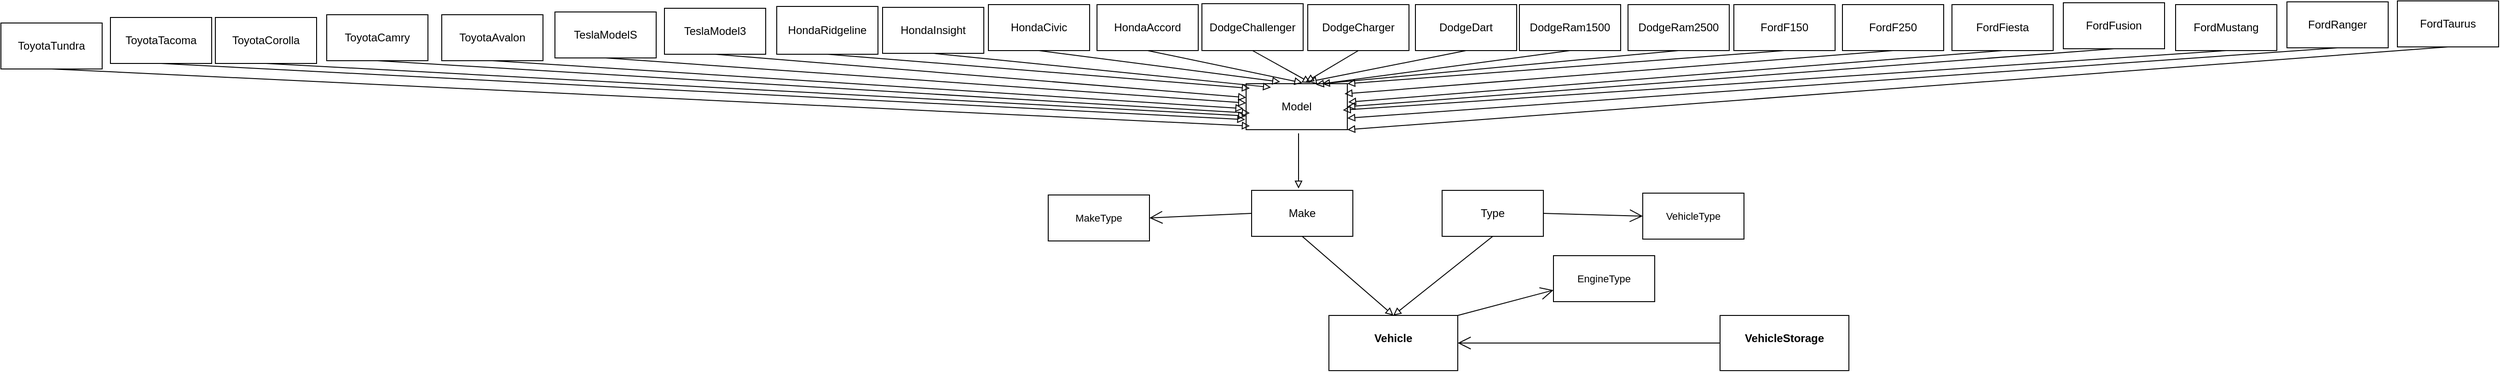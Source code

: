 <mxfile version="21.6.2" type="device" pages="29">
  <diagram name="High-Level" id="YfO1AaealCDPlV8Lao2m">
    <mxGraphModel dx="4554" dy="1629" grid="0" gridSize="10" guides="1" tooltips="1" connect="1" arrows="1" fold="1" page="0" pageScale="1" pageWidth="850" pageHeight="1100" math="0" shadow="0">
      <root>
        <mxCell id="0" />
        <mxCell id="1" parent="0" />
        <mxCell id="lczZz4IBj45nSS2UDRoz-14" value="Make" style="html=1;whiteSpace=wrap;" parent="1" vertex="1">
          <mxGeometry x="28" y="155" width="110" height="50" as="geometry" />
        </mxCell>
        <mxCell id="lczZz4IBj45nSS2UDRoz-12" value="Model" style="html=1;whiteSpace=wrap;" parent="1" vertex="1">
          <mxGeometry x="22" y="39" width="110" height="50" as="geometry" />
        </mxCell>
        <mxCell id="2ckyqfI0wSulNsikIqIM-159" style="edgeStyle=none;shape=connector;rounded=0;orthogonalLoop=1;jettySize=auto;html=1;exitX=0;exitY=0.5;exitDx=0;exitDy=0;labelBackgroundColor=default;strokeColor=default;fontFamily=Helvetica;fontSize=11;fontColor=default;endArrow=open;endFill=1;endSize=12;entryX=1;entryY=0.5;entryDx=0;entryDy=0;" parent="1" source="lczZz4IBj45nSS2UDRoz-14" edge="1" target="2ckyqfI0wSulNsikIqIM-143">
          <mxGeometry relative="1" as="geometry">
            <mxPoint x="-764.667" y="355.111" as="targetPoint" />
          </mxGeometry>
        </mxCell>
        <mxCell id="2ckyqfI0wSulNsikIqIM-65" style="edgeStyle=none;shape=connector;rounded=0;orthogonalLoop=1;jettySize=auto;html=1;exitX=0.5;exitY=1;exitDx=0;exitDy=0;labelBackgroundColor=default;strokeColor=default;fontFamily=Helvetica;fontSize=11;fontColor=default;endArrow=block;endFill=0;entryX=0.5;entryY=0;entryDx=0;entryDy=0;" parent="1" source="lczZz4IBj45nSS2UDRoz-16" target="lczZz4IBj45nSS2UDRoz-17" edge="1">
          <mxGeometry relative="1" as="geometry">
            <mxPoint x="184.963" y="298.815" as="targetPoint" />
          </mxGeometry>
        </mxCell>
        <mxCell id="2ckyqfI0wSulNsikIqIM-156" style="edgeStyle=none;shape=connector;rounded=0;orthogonalLoop=1;jettySize=auto;html=1;exitX=1;exitY=0.5;exitDx=0;exitDy=0;labelBackgroundColor=default;strokeColor=default;fontFamily=Helvetica;fontSize=11;fontColor=default;endArrow=open;endFill=1;endSize=12;entryX=0;entryY=0.5;entryDx=0;entryDy=0;" parent="1" source="lczZz4IBj45nSS2UDRoz-16" target="2ckyqfI0wSulNsikIqIM-155" edge="1">
          <mxGeometry relative="1" as="geometry">
            <mxPoint x="465" y="180" as="targetPoint" />
          </mxGeometry>
        </mxCell>
        <mxCell id="lczZz4IBj45nSS2UDRoz-16" value="Type" style="html=1;whiteSpace=wrap;" parent="1" vertex="1">
          <mxGeometry x="235" y="155" width="110" height="50" as="geometry" />
        </mxCell>
        <mxCell id="mM-WY8NbKHdQP2Bn72FJ-6" style="edgeStyle=none;shape=connector;rounded=0;orthogonalLoop=1;jettySize=auto;html=1;exitX=1;exitY=0;exitDx=0;exitDy=0;entryX=0;entryY=0.75;entryDx=0;entryDy=0;labelBackgroundColor=default;strokeColor=default;fontFamily=Helvetica;fontSize=11;fontColor=default;endArrow=open;endFill=1;endSize=12;" edge="1" parent="1" source="lczZz4IBj45nSS2UDRoz-17" target="2ckyqfI0wSulNsikIqIM-107">
          <mxGeometry relative="1" as="geometry" />
        </mxCell>
        <mxCell id="lczZz4IBj45nSS2UDRoz-17" value="&lt;p style=&quot;margin:0px;margin-top:4px;text-align:center;&quot;&gt;&lt;br&gt;&lt;b&gt;Vehicle&lt;/b&gt;&lt;/p&gt;" style="verticalAlign=top;align=left;overflow=fill;fontSize=12;fontFamily=Helvetica;html=1;whiteSpace=wrap;" parent="1" vertex="1">
          <mxGeometry x="112" y="291" width="140" height="60" as="geometry" />
        </mxCell>
        <mxCell id="2ckyqfI0wSulNsikIqIM-79" style="edgeStyle=none;shape=connector;rounded=0;orthogonalLoop=1;jettySize=auto;html=1;exitX=0.5;exitY=1;exitDx=0;exitDy=0;labelBackgroundColor=default;strokeColor=default;fontFamily=Helvetica;fontSize=11;fontColor=default;endArrow=block;endFill=0;" parent="1" source="2ckyqfI0wSulNsikIqIM-1" edge="1">
          <mxGeometry relative="1" as="geometry">
            <mxPoint x="92" y="38" as="targetPoint" />
          </mxGeometry>
        </mxCell>
        <mxCell id="2ckyqfI0wSulNsikIqIM-1" value="DodgeChallenger" style="html=1;whiteSpace=wrap;" parent="1" vertex="1">
          <mxGeometry x="-26" y="-48" width="110" height="51" as="geometry" />
        </mxCell>
        <mxCell id="2ckyqfI0wSulNsikIqIM-78" style="edgeStyle=none;shape=connector;rounded=0;orthogonalLoop=1;jettySize=auto;html=1;exitX=0.5;exitY=1;exitDx=0;exitDy=0;labelBackgroundColor=default;strokeColor=default;fontFamily=Helvetica;fontSize=11;fontColor=default;endArrow=block;endFill=0;" parent="1" source="2ckyqfI0wSulNsikIqIM-2" edge="1">
          <mxGeometry relative="1" as="geometry">
            <mxPoint x="87" y="37" as="targetPoint" />
          </mxGeometry>
        </mxCell>
        <mxCell id="2ckyqfI0wSulNsikIqIM-2" value="DodgeCharger" style="html=1;whiteSpace=wrap;" parent="1" vertex="1">
          <mxGeometry x="89" y="-47" width="110" height="50" as="geometry" />
        </mxCell>
        <mxCell id="2ckyqfI0wSulNsikIqIM-67" style="edgeStyle=none;shape=connector;rounded=0;orthogonalLoop=1;jettySize=auto;html=1;exitX=0.5;exitY=1;exitDx=0;exitDy=0;labelBackgroundColor=default;strokeColor=default;fontFamily=Helvetica;fontSize=11;fontColor=default;endArrow=block;endFill=0;" parent="1" source="2ckyqfI0wSulNsikIqIM-3" edge="1">
          <mxGeometry relative="1" as="geometry">
            <mxPoint x="90" y="37" as="targetPoint" />
          </mxGeometry>
        </mxCell>
        <mxCell id="2ckyqfI0wSulNsikIqIM-3" value="DodgeDart" style="html=1;whiteSpace=wrap;" parent="1" vertex="1">
          <mxGeometry x="206" y="-47" width="110" height="50" as="geometry" />
        </mxCell>
        <mxCell id="2ckyqfI0wSulNsikIqIM-69" style="edgeStyle=none;shape=connector;rounded=0;orthogonalLoop=1;jettySize=auto;html=1;exitX=0.5;exitY=1;exitDx=0;exitDy=0;labelBackgroundColor=default;strokeColor=default;fontFamily=Helvetica;fontSize=11;fontColor=default;endArrow=block;endFill=0;" parent="1" source="2ckyqfI0wSulNsikIqIM-4" edge="1">
          <mxGeometry relative="1" as="geometry">
            <mxPoint x="98" y="40" as="targetPoint" />
          </mxGeometry>
        </mxCell>
        <mxCell id="2ckyqfI0wSulNsikIqIM-4" value="DodgeRam1500" style="html=1;whiteSpace=wrap;" parent="1" vertex="1">
          <mxGeometry x="319" y="-47" width="110" height="50" as="geometry" />
        </mxCell>
        <mxCell id="2ckyqfI0wSulNsikIqIM-70" style="edgeStyle=none;shape=connector;rounded=0;orthogonalLoop=1;jettySize=auto;html=1;exitX=0.5;exitY=1;exitDx=0;exitDy=0;entryX=0.75;entryY=0;entryDx=0;entryDy=0;labelBackgroundColor=default;strokeColor=default;fontFamily=Helvetica;fontSize=11;fontColor=default;endArrow=block;endFill=0;" parent="1" source="2ckyqfI0wSulNsikIqIM-5" target="lczZz4IBj45nSS2UDRoz-12" edge="1">
          <mxGeometry relative="1" as="geometry" />
        </mxCell>
        <mxCell id="2ckyqfI0wSulNsikIqIM-5" value="DodgeRam2500" style="html=1;whiteSpace=wrap;" parent="1" vertex="1">
          <mxGeometry x="437" y="-47" width="110" height="50" as="geometry" />
        </mxCell>
        <mxCell id="2ckyqfI0wSulNsikIqIM-71" style="edgeStyle=none;shape=connector;rounded=0;orthogonalLoop=1;jettySize=auto;html=1;exitX=0.5;exitY=1;exitDx=0;exitDy=0;entryX=1;entryY=0;entryDx=0;entryDy=0;labelBackgroundColor=default;strokeColor=default;fontFamily=Helvetica;fontSize=11;fontColor=default;endArrow=block;endFill=0;" parent="1" source="2ckyqfI0wSulNsikIqIM-6" target="lczZz4IBj45nSS2UDRoz-12" edge="1">
          <mxGeometry relative="1" as="geometry" />
        </mxCell>
        <mxCell id="2ckyqfI0wSulNsikIqIM-6" value="FordF150" style="html=1;whiteSpace=wrap;" parent="1" vertex="1">
          <mxGeometry x="552" y="-47" width="110" height="50" as="geometry" />
        </mxCell>
        <mxCell id="2ckyqfI0wSulNsikIqIM-72" style="edgeStyle=none;shape=connector;rounded=0;orthogonalLoop=1;jettySize=auto;html=1;exitX=0.5;exitY=1;exitDx=0;exitDy=0;labelBackgroundColor=default;strokeColor=default;fontFamily=Helvetica;fontSize=11;fontColor=default;endArrow=block;endFill=0;" parent="1" source="2ckyqfI0wSulNsikIqIM-7" edge="1">
          <mxGeometry relative="1" as="geometry">
            <mxPoint x="129" y="50" as="targetPoint" />
          </mxGeometry>
        </mxCell>
        <mxCell id="2ckyqfI0wSulNsikIqIM-7" value="FordF250" style="html=1;whiteSpace=wrap;" parent="1" vertex="1">
          <mxGeometry x="670" y="-47" width="110" height="50" as="geometry" />
        </mxCell>
        <mxCell id="2ckyqfI0wSulNsikIqIM-73" style="edgeStyle=none;shape=connector;rounded=0;orthogonalLoop=1;jettySize=auto;html=1;exitX=0.5;exitY=1;exitDx=0;exitDy=0;labelBackgroundColor=default;strokeColor=default;fontFamily=Helvetica;fontSize=11;fontColor=default;endArrow=block;endFill=0;" parent="1" source="2ckyqfI0wSulNsikIqIM-8" edge="1">
          <mxGeometry relative="1" as="geometry">
            <mxPoint x="133" y="59" as="targetPoint" />
          </mxGeometry>
        </mxCell>
        <mxCell id="2ckyqfI0wSulNsikIqIM-8" value="FordFiesta" style="html=1;whiteSpace=wrap;" parent="1" vertex="1">
          <mxGeometry x="789" y="-47" width="110" height="50" as="geometry" />
        </mxCell>
        <mxCell id="2ckyqfI0wSulNsikIqIM-74" style="edgeStyle=none;shape=connector;rounded=0;orthogonalLoop=1;jettySize=auto;html=1;exitX=0.5;exitY=1;exitDx=0;exitDy=0;entryX=1;entryY=0.5;entryDx=0;entryDy=0;labelBackgroundColor=default;strokeColor=default;fontFamily=Helvetica;fontSize=11;fontColor=default;endArrow=block;endFill=0;" parent="1" source="2ckyqfI0wSulNsikIqIM-9" target="lczZz4IBj45nSS2UDRoz-12" edge="1">
          <mxGeometry relative="1" as="geometry" />
        </mxCell>
        <mxCell id="2ckyqfI0wSulNsikIqIM-9" value="FordFusion" style="html=1;whiteSpace=wrap;" parent="1" vertex="1">
          <mxGeometry x="910" y="-49" width="110" height="50" as="geometry" />
        </mxCell>
        <mxCell id="2ckyqfI0wSulNsikIqIM-75" style="edgeStyle=none;shape=connector;rounded=0;orthogonalLoop=1;jettySize=auto;html=1;exitX=0.5;exitY=1;exitDx=0;exitDy=0;labelBackgroundColor=default;strokeColor=default;fontFamily=Helvetica;fontSize=11;fontColor=default;endArrow=block;endFill=0;" parent="1" source="2ckyqfI0wSulNsikIqIM-10" edge="1">
          <mxGeometry relative="1" as="geometry">
            <mxPoint x="127.185" y="67.704" as="targetPoint" />
          </mxGeometry>
        </mxCell>
        <mxCell id="2ckyqfI0wSulNsikIqIM-10" value="FordMustang" style="html=1;whiteSpace=wrap;" parent="1" vertex="1">
          <mxGeometry x="1032" y="-47" width="110" height="50" as="geometry" />
        </mxCell>
        <mxCell id="2ckyqfI0wSulNsikIqIM-76" style="edgeStyle=none;shape=connector;rounded=0;orthogonalLoop=1;jettySize=auto;html=1;exitX=0.5;exitY=1;exitDx=0;exitDy=0;entryX=1;entryY=0.75;entryDx=0;entryDy=0;labelBackgroundColor=default;strokeColor=default;fontFamily=Helvetica;fontSize=11;fontColor=default;endArrow=block;endFill=0;" parent="1" source="2ckyqfI0wSulNsikIqIM-11" target="lczZz4IBj45nSS2UDRoz-12" edge="1">
          <mxGeometry relative="1" as="geometry" />
        </mxCell>
        <mxCell id="2ckyqfI0wSulNsikIqIM-11" value="FordRanger" style="html=1;whiteSpace=wrap;" parent="1" vertex="1">
          <mxGeometry x="1153" y="-50" width="110" height="50" as="geometry" />
        </mxCell>
        <mxCell id="2ckyqfI0wSulNsikIqIM-77" style="edgeStyle=none;shape=connector;rounded=0;orthogonalLoop=1;jettySize=auto;html=1;exitX=0.5;exitY=1;exitDx=0;exitDy=0;entryX=1;entryY=1;entryDx=0;entryDy=0;labelBackgroundColor=default;strokeColor=default;fontFamily=Helvetica;fontSize=11;fontColor=default;endArrow=block;endFill=0;" parent="1" source="2ckyqfI0wSulNsikIqIM-12" target="lczZz4IBj45nSS2UDRoz-12" edge="1">
          <mxGeometry relative="1" as="geometry" />
        </mxCell>
        <mxCell id="2ckyqfI0wSulNsikIqIM-12" value="FordTaurus" style="html=1;whiteSpace=wrap;" parent="1" vertex="1">
          <mxGeometry x="1273" y="-51" width="110" height="50" as="geometry" />
        </mxCell>
        <mxCell id="2ckyqfI0wSulNsikIqIM-80" style="edgeStyle=none;shape=connector;rounded=0;orthogonalLoop=1;jettySize=auto;html=1;exitX=0.5;exitY=1;exitDx=0;exitDy=0;labelBackgroundColor=default;strokeColor=default;fontFamily=Helvetica;fontSize=11;fontColor=default;endArrow=block;endFill=0;" parent="1" source="2ckyqfI0wSulNsikIqIM-13" edge="1">
          <mxGeometry relative="1" as="geometry">
            <mxPoint x="83" y="38" as="targetPoint" />
          </mxGeometry>
        </mxCell>
        <mxCell id="2ckyqfI0wSulNsikIqIM-13" value="HondaAccord" style="html=1;whiteSpace=wrap;" parent="1" vertex="1">
          <mxGeometry x="-140" y="-47" width="110" height="50" as="geometry" />
        </mxCell>
        <mxCell id="2ckyqfI0wSulNsikIqIM-81" style="edgeStyle=none;shape=connector;rounded=0;orthogonalLoop=1;jettySize=auto;html=1;exitX=0.5;exitY=1;exitDx=0;exitDy=0;labelBackgroundColor=default;strokeColor=default;fontFamily=Helvetica;fontSize=11;fontColor=default;endArrow=block;endFill=0;" parent="1" source="2ckyqfI0wSulNsikIqIM-14" edge="1">
          <mxGeometry relative="1" as="geometry">
            <mxPoint x="59" y="37" as="targetPoint" />
          </mxGeometry>
        </mxCell>
        <mxCell id="2ckyqfI0wSulNsikIqIM-14" value="HondaCivic" style="html=1;whiteSpace=wrap;" parent="1" vertex="1">
          <mxGeometry x="-258" y="-47" width="110" height="50" as="geometry" />
        </mxCell>
        <mxCell id="2ckyqfI0wSulNsikIqIM-82" style="edgeStyle=none;shape=connector;rounded=0;orthogonalLoop=1;jettySize=auto;html=1;exitX=0.5;exitY=1;exitDx=0;exitDy=0;labelBackgroundColor=default;strokeColor=default;fontFamily=Helvetica;fontSize=11;fontColor=default;endArrow=block;endFill=0;" parent="1" source="2ckyqfI0wSulNsikIqIM-15" edge="1">
          <mxGeometry relative="1" as="geometry">
            <mxPoint x="49" y="43" as="targetPoint" />
          </mxGeometry>
        </mxCell>
        <mxCell id="2ckyqfI0wSulNsikIqIM-15" value="HondaInsight" style="html=1;whiteSpace=wrap;" parent="1" vertex="1">
          <mxGeometry x="-373" y="-44" width="110" height="50" as="geometry" />
        </mxCell>
        <mxCell id="2ckyqfI0wSulNsikIqIM-84" style="edgeStyle=none;shape=connector;rounded=0;orthogonalLoop=1;jettySize=auto;html=1;exitX=0.5;exitY=1;exitDx=0;exitDy=0;labelBackgroundColor=default;strokeColor=default;fontFamily=Helvetica;fontSize=11;fontColor=default;endArrow=block;endFill=0;" parent="1" source="2ckyqfI0wSulNsikIqIM-16" edge="1">
          <mxGeometry relative="1" as="geometry">
            <mxPoint x="26" y="44" as="targetPoint" />
          </mxGeometry>
        </mxCell>
        <mxCell id="2ckyqfI0wSulNsikIqIM-16" value="HondaRidgeline" style="html=1;whiteSpace=wrap;" parent="1" vertex="1">
          <mxGeometry x="-488" y="-45" width="110" height="52" as="geometry" />
        </mxCell>
        <mxCell id="2ckyqfI0wSulNsikIqIM-85" style="edgeStyle=none;shape=connector;rounded=0;orthogonalLoop=1;jettySize=auto;html=1;exitX=0.5;exitY=1;exitDx=0;exitDy=0;labelBackgroundColor=default;strokeColor=default;fontFamily=Helvetica;fontSize=11;fontColor=default;endArrow=block;endFill=0;entryX=0;entryY=0.3;entryDx=0;entryDy=0;entryPerimeter=0;" parent="1" source="2ckyqfI0wSulNsikIqIM-17" target="lczZz4IBj45nSS2UDRoz-12" edge="1">
          <mxGeometry relative="1" as="geometry">
            <mxPoint x="22" y="64" as="targetPoint" />
          </mxGeometry>
        </mxCell>
        <mxCell id="2ckyqfI0wSulNsikIqIM-17" value="TeslaModel3" style="html=1;whiteSpace=wrap;" parent="1" vertex="1">
          <mxGeometry x="-610" y="-43" width="110" height="50" as="geometry" />
        </mxCell>
        <mxCell id="2ckyqfI0wSulNsikIqIM-86" style="edgeStyle=none;shape=connector;rounded=0;orthogonalLoop=1;jettySize=auto;html=1;exitX=0.5;exitY=1;exitDx=0;exitDy=0;labelBackgroundColor=default;strokeColor=default;fontFamily=Helvetica;fontSize=11;fontColor=default;endArrow=block;endFill=0;" parent="1" source="2ckyqfI0wSulNsikIqIM-18" edge="1">
          <mxGeometry relative="1" as="geometry">
            <mxPoint x="22" y="60" as="targetPoint" />
          </mxGeometry>
        </mxCell>
        <mxCell id="2ckyqfI0wSulNsikIqIM-18" value="TeslaModelS" style="html=1;whiteSpace=wrap;" parent="1" vertex="1">
          <mxGeometry x="-729" y="-39" width="110" height="50" as="geometry" />
        </mxCell>
        <mxCell id="2ckyqfI0wSulNsikIqIM-87" style="edgeStyle=none;shape=connector;rounded=0;orthogonalLoop=1;jettySize=auto;html=1;exitX=0.5;exitY=1;exitDx=0;exitDy=0;labelBackgroundColor=default;strokeColor=default;fontFamily=Helvetica;fontSize=11;fontColor=default;endArrow=block;endFill=0;" parent="1" source="2ckyqfI0wSulNsikIqIM-19" edge="1">
          <mxGeometry relative="1" as="geometry">
            <mxPoint x="19" y="66" as="targetPoint" />
          </mxGeometry>
        </mxCell>
        <mxCell id="2ckyqfI0wSulNsikIqIM-19" value="ToyotaAvalon" style="html=1;whiteSpace=wrap;" parent="1" vertex="1">
          <mxGeometry x="-852" y="-36" width="110" height="50" as="geometry" />
        </mxCell>
        <mxCell id="2ckyqfI0wSulNsikIqIM-88" style="edgeStyle=none;shape=connector;rounded=0;orthogonalLoop=1;jettySize=auto;html=1;exitX=0.5;exitY=1;exitDx=0;exitDy=0;labelBackgroundColor=default;strokeColor=default;fontFamily=Helvetica;fontSize=11;fontColor=default;endArrow=block;endFill=0;" parent="1" source="2ckyqfI0wSulNsikIqIM-20" edge="1">
          <mxGeometry relative="1" as="geometry">
            <mxPoint x="26" y="71" as="targetPoint" />
          </mxGeometry>
        </mxCell>
        <mxCell id="2ckyqfI0wSulNsikIqIM-20" value="ToyotaCamry" style="html=1;whiteSpace=wrap;" parent="1" vertex="1">
          <mxGeometry x="-977" y="-36" width="110" height="50" as="geometry" />
        </mxCell>
        <mxCell id="2ckyqfI0wSulNsikIqIM-91" style="edgeStyle=none;shape=connector;rounded=0;orthogonalLoop=1;jettySize=auto;html=1;exitX=0.5;exitY=1;exitDx=0;exitDy=0;labelBackgroundColor=default;strokeColor=default;fontFamily=Helvetica;fontSize=11;fontColor=default;endArrow=block;endFill=0;" parent="1" source="2ckyqfI0wSulNsikIqIM-21" edge="1">
          <mxGeometry relative="1" as="geometry">
            <mxPoint x="22" y="74" as="targetPoint" />
          </mxGeometry>
        </mxCell>
        <mxCell id="2ckyqfI0wSulNsikIqIM-21" value="ToyotaCorolla" style="html=1;whiteSpace=wrap;" parent="1" vertex="1">
          <mxGeometry x="-1098" y="-33" width="110" height="50" as="geometry" />
        </mxCell>
        <mxCell id="2ckyqfI0wSulNsikIqIM-92" style="edgeStyle=none;shape=connector;rounded=0;orthogonalLoop=1;jettySize=auto;html=1;exitX=0.5;exitY=1;exitDx=0;exitDy=0;labelBackgroundColor=default;strokeColor=default;fontFamily=Helvetica;fontSize=11;fontColor=default;endArrow=block;endFill=0;" parent="1" source="2ckyqfI0wSulNsikIqIM-22" edge="1">
          <mxGeometry relative="1" as="geometry">
            <mxPoint x="21" y="78" as="targetPoint" />
          </mxGeometry>
        </mxCell>
        <mxCell id="2ckyqfI0wSulNsikIqIM-22" value="ToyotaTacoma" style="html=1;whiteSpace=wrap;" parent="1" vertex="1">
          <mxGeometry x="-1212" y="-33" width="110" height="50" as="geometry" />
        </mxCell>
        <mxCell id="2ckyqfI0wSulNsikIqIM-93" style="edgeStyle=none;shape=connector;rounded=0;orthogonalLoop=1;jettySize=auto;html=1;exitX=0.5;exitY=1;exitDx=0;exitDy=0;labelBackgroundColor=default;strokeColor=default;fontFamily=Helvetica;fontSize=11;fontColor=default;endArrow=block;endFill=0;" parent="1" source="2ckyqfI0wSulNsikIqIM-23" edge="1">
          <mxGeometry relative="1" as="geometry">
            <mxPoint x="26" y="85" as="targetPoint" />
          </mxGeometry>
        </mxCell>
        <mxCell id="2ckyqfI0wSulNsikIqIM-23" value="ToyotaTundra" style="html=1;whiteSpace=wrap;" parent="1" vertex="1">
          <mxGeometry x="-1331" y="-27" width="110" height="50" as="geometry" />
        </mxCell>
        <mxCell id="2ckyqfI0wSulNsikIqIM-49" value="" style="endArrow=block;endFill=0;html=1;rounded=0;exitX=0.5;exitY=1;exitDx=0;exitDy=0;entryX=0.5;entryY=0;entryDx=0;entryDy=0;" parent="1" source="lczZz4IBj45nSS2UDRoz-14" target="lczZz4IBj45nSS2UDRoz-17" edge="1">
          <mxGeometry width="160" relative="1" as="geometry">
            <mxPoint x="182" y="231" as="sourcePoint" />
            <mxPoint x="197" y="266" as="targetPoint" />
          </mxGeometry>
        </mxCell>
        <mxCell id="2ckyqfI0wSulNsikIqIM-53" value="" style="endArrow=block;endFill=0;html=1;rounded=0;entryX=0.5;entryY=0;entryDx=0;entryDy=0;" parent="1" edge="1">
          <mxGeometry width="160" relative="1" as="geometry">
            <mxPoint x="79" y="93" as="sourcePoint" />
            <mxPoint x="79" y="153" as="targetPoint" />
          </mxGeometry>
        </mxCell>
        <mxCell id="2ckyqfI0wSulNsikIqIM-157" style="edgeStyle=none;shape=connector;rounded=0;orthogonalLoop=1;jettySize=auto;html=1;exitX=0;exitY=0.5;exitDx=0;exitDy=0;entryX=1;entryY=0.5;entryDx=0;entryDy=0;labelBackgroundColor=default;strokeColor=default;fontFamily=Helvetica;fontSize=11;fontColor=default;endArrow=open;endFill=1;endSize=12;" parent="1" source="2ckyqfI0wSulNsikIqIM-104" target="lczZz4IBj45nSS2UDRoz-17" edge="1">
          <mxGeometry relative="1" as="geometry" />
        </mxCell>
        <mxCell id="2ckyqfI0wSulNsikIqIM-104" value="&lt;p style=&quot;margin:0px;margin-top:4px;text-align:center;&quot;&gt;&lt;br&gt;&lt;b&gt;VehicleStorage&lt;/b&gt;&lt;/p&gt;" style="verticalAlign=top;align=left;overflow=fill;fontSize=12;fontFamily=Helvetica;html=1;whiteSpace=wrap;" parent="1" vertex="1">
          <mxGeometry x="537" y="291" width="140" height="60" as="geometry" />
        </mxCell>
        <mxCell id="2ckyqfI0wSulNsikIqIM-107" value="EngineType" style="html=1;whiteSpace=wrap;fontFamily=Helvetica;fontSize=11;fontColor=default;" parent="1" vertex="1">
          <mxGeometry x="356" y="226" width="110" height="50" as="geometry" />
        </mxCell>
        <mxCell id="2ckyqfI0wSulNsikIqIM-143" value="MakeType" style="html=1;whiteSpace=wrap;fontFamily=Helvetica;fontSize=11;fontColor=default;" parent="1" vertex="1">
          <mxGeometry x="-193" y="160" width="110" height="50" as="geometry" />
        </mxCell>
        <mxCell id="2ckyqfI0wSulNsikIqIM-155" value="VehicleType" style="html=1;whiteSpace=wrap;fontFamily=Helvetica;fontSize=11;fontColor=default;" parent="1" vertex="1">
          <mxGeometry x="453" y="158" width="110" height="50" as="geometry" />
        </mxCell>
      </root>
    </mxGraphModel>
  </diagram>
  <diagram id="ul8xeQlLMejMzE_R3xjL" name="DodgeChallenger">
    <mxGraphModel dx="1034" dy="430" grid="1" gridSize="10" guides="1" tooltips="1" connect="1" arrows="1" fold="1" page="1" pageScale="1" pageWidth="850" pageHeight="1100" math="0" shadow="0">
      <root>
        <mxCell id="0" />
        <mxCell id="1" parent="0" />
        <mxCell id="USUREfo5iWJchNUD64Ai-5" value="DodgeChallenger" style="swimlane;fontStyle=0;childLayout=stackLayout;horizontal=1;startSize=26;fillColor=none;horizontalStack=0;resizeParent=1;resizeParentMax=0;resizeLast=0;collapsible=1;marginBottom=0;whiteSpace=wrap;html=1;fontFamily=Helvetica;fontSize=11;fontColor=default;" parent="1" vertex="1">
          <mxGeometry x="170" y="170" width="140" height="52" as="geometry" />
        </mxCell>
        <mxCell id="USUREfo5iWJchNUD64Ai-6" value="+ field: Model" style="text;strokeColor=none;fillColor=none;align=left;verticalAlign=top;spacingLeft=4;spacingRight=4;overflow=hidden;rotatable=0;points=[[0,0.5],[1,0.5]];portConstraint=eastwest;whiteSpace=wrap;html=1;fontSize=11;fontFamily=Helvetica;fontColor=default;" parent="USUREfo5iWJchNUD64Ai-5" vertex="1">
          <mxGeometry y="26" width="140" height="26" as="geometry" />
        </mxCell>
        <mxCell id="USUREfo5iWJchNUD64Ai-9" value="Model" style="html=1;whiteSpace=wrap;fontFamily=Helvetica;fontSize=11;fontColor=default;" parent="1" vertex="1">
          <mxGeometry x="370" y="160" width="110" height="50" as="geometry" />
        </mxCell>
        <mxCell id="USUREfo5iWJchNUD64Ai-10" style="edgeStyle=none;shape=connector;rounded=0;orthogonalLoop=1;jettySize=auto;html=1;exitX=1;exitY=0.5;exitDx=0;exitDy=0;entryX=0;entryY=0.5;entryDx=0;entryDy=0;labelBackgroundColor=default;strokeColor=default;fontFamily=Helvetica;fontSize=11;fontColor=default;endArrow=open;endFill=1;endSize=12;" parent="1" source="USUREfo5iWJchNUD64Ai-6" target="USUREfo5iWJchNUD64Ai-9" edge="1">
          <mxGeometry relative="1" as="geometry" />
        </mxCell>
      </root>
    </mxGraphModel>
  </diagram>
  <diagram id="qVcMutLH1KdOia9yZJM_" name="DodgeCharger">
    <mxGraphModel dx="1034" dy="430" grid="1" gridSize="10" guides="1" tooltips="1" connect="1" arrows="1" fold="1" page="1" pageScale="1" pageWidth="850" pageHeight="1100" math="0" shadow="0">
      <root>
        <mxCell id="0" />
        <mxCell id="1" parent="0" />
        <mxCell id="wUJuTB7S7PNKJZEiRxvX-1" value="DodgeCharger" style="swimlane;fontStyle=0;childLayout=stackLayout;horizontal=1;startSize=26;fillColor=none;horizontalStack=0;resizeParent=1;resizeParentMax=0;resizeLast=0;collapsible=1;marginBottom=0;whiteSpace=wrap;html=1;fontFamily=Helvetica;fontSize=11;fontColor=default;" parent="1" vertex="1">
          <mxGeometry x="170" y="170" width="140" height="52" as="geometry" />
        </mxCell>
        <mxCell id="wUJuTB7S7PNKJZEiRxvX-2" value="+ field: Model" style="text;strokeColor=none;fillColor=none;align=left;verticalAlign=top;spacingLeft=4;spacingRight=4;overflow=hidden;rotatable=0;points=[[0,0.5],[1,0.5]];portConstraint=eastwest;whiteSpace=wrap;html=1;fontSize=11;fontFamily=Helvetica;fontColor=default;" parent="wUJuTB7S7PNKJZEiRxvX-1" vertex="1">
          <mxGeometry y="26" width="140" height="26" as="geometry" />
        </mxCell>
        <mxCell id="wUJuTB7S7PNKJZEiRxvX-3" value="Model" style="html=1;whiteSpace=wrap;fontFamily=Helvetica;fontSize=11;fontColor=default;" parent="1" vertex="1">
          <mxGeometry x="370" y="160" width="110" height="50" as="geometry" />
        </mxCell>
        <mxCell id="wUJuTB7S7PNKJZEiRxvX-4" style="edgeStyle=none;shape=connector;rounded=0;orthogonalLoop=1;jettySize=auto;html=1;exitX=1;exitY=0.5;exitDx=0;exitDy=0;entryX=0;entryY=0.5;entryDx=0;entryDy=0;labelBackgroundColor=default;strokeColor=default;fontFamily=Helvetica;fontSize=11;fontColor=default;endArrow=open;endFill=1;endSize=12;" parent="1" source="wUJuTB7S7PNKJZEiRxvX-2" target="wUJuTB7S7PNKJZEiRxvX-3" edge="1">
          <mxGeometry relative="1" as="geometry" />
        </mxCell>
      </root>
    </mxGraphModel>
  </diagram>
  <diagram id="KW5kfe7_HICeUo2yQQsH" name="DodgeDart">
    <mxGraphModel dx="1034" dy="430" grid="1" gridSize="10" guides="1" tooltips="1" connect="1" arrows="1" fold="1" page="1" pageScale="1" pageWidth="850" pageHeight="1100" math="0" shadow="0">
      <root>
        <mxCell id="0" />
        <mxCell id="1" parent="0" />
        <mxCell id="o7aKGCVJAYbLyPVvfrCo-1" value="DodgeDart" style="swimlane;fontStyle=0;childLayout=stackLayout;horizontal=1;startSize=26;fillColor=none;horizontalStack=0;resizeParent=1;resizeParentMax=0;resizeLast=0;collapsible=1;marginBottom=0;whiteSpace=wrap;html=1;fontFamily=Helvetica;fontSize=11;fontColor=default;" parent="1" vertex="1">
          <mxGeometry x="170" y="170" width="140" height="52" as="geometry" />
        </mxCell>
        <mxCell id="o7aKGCVJAYbLyPVvfrCo-2" value="+ field: Model" style="text;strokeColor=none;fillColor=none;align=left;verticalAlign=top;spacingLeft=4;spacingRight=4;overflow=hidden;rotatable=0;points=[[0,0.5],[1,0.5]];portConstraint=eastwest;whiteSpace=wrap;html=1;fontSize=11;fontFamily=Helvetica;fontColor=default;" parent="o7aKGCVJAYbLyPVvfrCo-1" vertex="1">
          <mxGeometry y="26" width="140" height="26" as="geometry" />
        </mxCell>
        <mxCell id="o7aKGCVJAYbLyPVvfrCo-3" value="Model" style="html=1;whiteSpace=wrap;fontFamily=Helvetica;fontSize=11;fontColor=default;" parent="1" vertex="1">
          <mxGeometry x="370" y="160" width="110" height="50" as="geometry" />
        </mxCell>
        <mxCell id="o7aKGCVJAYbLyPVvfrCo-4" style="edgeStyle=none;shape=connector;rounded=0;orthogonalLoop=1;jettySize=auto;html=1;exitX=1;exitY=0.5;exitDx=0;exitDy=0;entryX=0;entryY=0.5;entryDx=0;entryDy=0;labelBackgroundColor=default;strokeColor=default;fontFamily=Helvetica;fontSize=11;fontColor=default;endArrow=open;endFill=1;endSize=12;" parent="1" source="o7aKGCVJAYbLyPVvfrCo-2" target="o7aKGCVJAYbLyPVvfrCo-3" edge="1">
          <mxGeometry relative="1" as="geometry" />
        </mxCell>
      </root>
    </mxGraphModel>
  </diagram>
  <diagram id="pyWsqUvL1Ly-Gp7WRJi6" name="DodgeRam1500">
    <mxGraphModel dx="1034" dy="430" grid="1" gridSize="10" guides="1" tooltips="1" connect="1" arrows="1" fold="1" page="1" pageScale="1" pageWidth="850" pageHeight="1100" math="0" shadow="0">
      <root>
        <mxCell id="0" />
        <mxCell id="1" parent="0" />
        <mxCell id="jqNRquPcKA9vanL8xSuE-1" value="DodgeRam1500" style="swimlane;fontStyle=0;childLayout=stackLayout;horizontal=1;startSize=26;fillColor=none;horizontalStack=0;resizeParent=1;resizeParentMax=0;resizeLast=0;collapsible=1;marginBottom=0;whiteSpace=wrap;html=1;fontFamily=Helvetica;fontSize=11;fontColor=default;" parent="1" vertex="1">
          <mxGeometry x="170" y="170" width="140" height="52" as="geometry" />
        </mxCell>
        <mxCell id="jqNRquPcKA9vanL8xSuE-2" value="+ field: Model" style="text;strokeColor=none;fillColor=none;align=left;verticalAlign=top;spacingLeft=4;spacingRight=4;overflow=hidden;rotatable=0;points=[[0,0.5],[1,0.5]];portConstraint=eastwest;whiteSpace=wrap;html=1;fontSize=11;fontFamily=Helvetica;fontColor=default;" parent="jqNRquPcKA9vanL8xSuE-1" vertex="1">
          <mxGeometry y="26" width="140" height="26" as="geometry" />
        </mxCell>
        <mxCell id="jqNRquPcKA9vanL8xSuE-3" value="Model" style="html=1;whiteSpace=wrap;fontFamily=Helvetica;fontSize=11;fontColor=default;" parent="1" vertex="1">
          <mxGeometry x="370" y="160" width="110" height="50" as="geometry" />
        </mxCell>
        <mxCell id="jqNRquPcKA9vanL8xSuE-4" style="edgeStyle=none;shape=connector;rounded=0;orthogonalLoop=1;jettySize=auto;html=1;exitX=1;exitY=0.5;exitDx=0;exitDy=0;entryX=0;entryY=0.5;entryDx=0;entryDy=0;labelBackgroundColor=default;strokeColor=default;fontFamily=Helvetica;fontSize=11;fontColor=default;endArrow=open;endFill=1;endSize=12;" parent="1" source="jqNRquPcKA9vanL8xSuE-2" target="jqNRquPcKA9vanL8xSuE-3" edge="1">
          <mxGeometry relative="1" as="geometry" />
        </mxCell>
      </root>
    </mxGraphModel>
  </diagram>
  <diagram id="JqWirooQfBwpQlKIhgZ5" name="DodgeRam2500">
    <mxGraphModel dx="1034" dy="430" grid="1" gridSize="10" guides="1" tooltips="1" connect="1" arrows="1" fold="1" page="1" pageScale="1" pageWidth="850" pageHeight="1100" math="0" shadow="0">
      <root>
        <mxCell id="0" />
        <mxCell id="1" parent="0" />
        <mxCell id="jTZECOYNkUN4HxshYsNp-1" value="DodgeRam2500" style="swimlane;fontStyle=0;childLayout=stackLayout;horizontal=1;startSize=26;fillColor=none;horizontalStack=0;resizeParent=1;resizeParentMax=0;resizeLast=0;collapsible=1;marginBottom=0;whiteSpace=wrap;html=1;fontFamily=Helvetica;fontSize=11;fontColor=default;" parent="1" vertex="1">
          <mxGeometry x="170" y="170" width="140" height="52" as="geometry" />
        </mxCell>
        <mxCell id="jTZECOYNkUN4HxshYsNp-2" value="+ field: Model" style="text;strokeColor=none;fillColor=none;align=left;verticalAlign=top;spacingLeft=4;spacingRight=4;overflow=hidden;rotatable=0;points=[[0,0.5],[1,0.5]];portConstraint=eastwest;whiteSpace=wrap;html=1;fontSize=11;fontFamily=Helvetica;fontColor=default;" parent="jTZECOYNkUN4HxshYsNp-1" vertex="1">
          <mxGeometry y="26" width="140" height="26" as="geometry" />
        </mxCell>
        <mxCell id="jTZECOYNkUN4HxshYsNp-3" value="Model" style="html=1;whiteSpace=wrap;fontFamily=Helvetica;fontSize=11;fontColor=default;" parent="1" vertex="1">
          <mxGeometry x="370" y="160" width="110" height="50" as="geometry" />
        </mxCell>
        <mxCell id="jTZECOYNkUN4HxshYsNp-4" style="edgeStyle=none;shape=connector;rounded=0;orthogonalLoop=1;jettySize=auto;html=1;exitX=1;exitY=0.5;exitDx=0;exitDy=0;entryX=0;entryY=0.5;entryDx=0;entryDy=0;labelBackgroundColor=default;strokeColor=default;fontFamily=Helvetica;fontSize=11;fontColor=default;endArrow=open;endFill=1;endSize=12;" parent="1" source="jTZECOYNkUN4HxshYsNp-2" target="jTZECOYNkUN4HxshYsNp-3" edge="1">
          <mxGeometry relative="1" as="geometry" />
        </mxCell>
      </root>
    </mxGraphModel>
  </diagram>
  <diagram id="aj4e3jdlccWrUu1Y-1a7" name="FordF150">
    <mxGraphModel dx="1034" dy="430" grid="1" gridSize="10" guides="1" tooltips="1" connect="1" arrows="1" fold="1" page="1" pageScale="1" pageWidth="850" pageHeight="1100" math="0" shadow="0">
      <root>
        <mxCell id="0" />
        <mxCell id="1" parent="0" />
        <mxCell id="3SodSUPl-q0r5_WBrdzG-1" value="FordF150" style="swimlane;fontStyle=0;childLayout=stackLayout;horizontal=1;startSize=26;fillColor=none;horizontalStack=0;resizeParent=1;resizeParentMax=0;resizeLast=0;collapsible=1;marginBottom=0;whiteSpace=wrap;html=1;fontFamily=Helvetica;fontSize=11;fontColor=default;" parent="1" vertex="1">
          <mxGeometry x="170" y="170" width="140" height="52" as="geometry" />
        </mxCell>
        <mxCell id="3SodSUPl-q0r5_WBrdzG-2" value="+ field: Model" style="text;strokeColor=none;fillColor=none;align=left;verticalAlign=top;spacingLeft=4;spacingRight=4;overflow=hidden;rotatable=0;points=[[0,0.5],[1,0.5]];portConstraint=eastwest;whiteSpace=wrap;html=1;fontSize=11;fontFamily=Helvetica;fontColor=default;" parent="3SodSUPl-q0r5_WBrdzG-1" vertex="1">
          <mxGeometry y="26" width="140" height="26" as="geometry" />
        </mxCell>
        <mxCell id="3SodSUPl-q0r5_WBrdzG-3" value="Model" style="html=1;whiteSpace=wrap;fontFamily=Helvetica;fontSize=11;fontColor=default;" parent="1" vertex="1">
          <mxGeometry x="370" y="160" width="110" height="50" as="geometry" />
        </mxCell>
        <mxCell id="3SodSUPl-q0r5_WBrdzG-4" style="edgeStyle=none;shape=connector;rounded=0;orthogonalLoop=1;jettySize=auto;html=1;exitX=1;exitY=0.5;exitDx=0;exitDy=0;entryX=0;entryY=0.5;entryDx=0;entryDy=0;labelBackgroundColor=default;strokeColor=default;fontFamily=Helvetica;fontSize=11;fontColor=default;endArrow=open;endFill=1;endSize=12;" parent="1" source="3SodSUPl-q0r5_WBrdzG-2" target="3SodSUPl-q0r5_WBrdzG-3" edge="1">
          <mxGeometry relative="1" as="geometry" />
        </mxCell>
      </root>
    </mxGraphModel>
  </diagram>
  <diagram id="vc74cLc_V_Q86yMEoikQ" name="FordF250">
    <mxGraphModel dx="1034" dy="430" grid="1" gridSize="10" guides="1" tooltips="1" connect="1" arrows="1" fold="1" page="1" pageScale="1" pageWidth="850" pageHeight="1100" math="0" shadow="0">
      <root>
        <mxCell id="0" />
        <mxCell id="1" parent="0" />
        <mxCell id="xQx032eu56H3DcJoTjfR-1" value="FordF250" style="swimlane;fontStyle=0;childLayout=stackLayout;horizontal=1;startSize=26;fillColor=none;horizontalStack=0;resizeParent=1;resizeParentMax=0;resizeLast=0;collapsible=1;marginBottom=0;whiteSpace=wrap;html=1;fontFamily=Helvetica;fontSize=11;fontColor=default;" parent="1" vertex="1">
          <mxGeometry x="170" y="170" width="140" height="52" as="geometry" />
        </mxCell>
        <mxCell id="xQx032eu56H3DcJoTjfR-2" value="+ field: Model" style="text;strokeColor=none;fillColor=none;align=left;verticalAlign=top;spacingLeft=4;spacingRight=4;overflow=hidden;rotatable=0;points=[[0,0.5],[1,0.5]];portConstraint=eastwest;whiteSpace=wrap;html=1;fontSize=11;fontFamily=Helvetica;fontColor=default;" parent="xQx032eu56H3DcJoTjfR-1" vertex="1">
          <mxGeometry y="26" width="140" height="26" as="geometry" />
        </mxCell>
        <mxCell id="xQx032eu56H3DcJoTjfR-3" value="Model" style="html=1;whiteSpace=wrap;fontFamily=Helvetica;fontSize=11;fontColor=default;" parent="1" vertex="1">
          <mxGeometry x="370" y="160" width="110" height="50" as="geometry" />
        </mxCell>
        <mxCell id="xQx032eu56H3DcJoTjfR-4" style="edgeStyle=none;shape=connector;rounded=0;orthogonalLoop=1;jettySize=auto;html=1;exitX=1;exitY=0.5;exitDx=0;exitDy=0;entryX=0;entryY=0.5;entryDx=0;entryDy=0;labelBackgroundColor=default;strokeColor=default;fontFamily=Helvetica;fontSize=11;fontColor=default;endArrow=open;endFill=1;endSize=12;" parent="1" source="xQx032eu56H3DcJoTjfR-2" target="xQx032eu56H3DcJoTjfR-3" edge="1">
          <mxGeometry relative="1" as="geometry" />
        </mxCell>
      </root>
    </mxGraphModel>
  </diagram>
  <diagram id="TGe8JYZOUa1uiaF9HvTk" name="FordFiesta">
    <mxGraphModel dx="1034" dy="430" grid="1" gridSize="10" guides="1" tooltips="1" connect="1" arrows="1" fold="1" page="1" pageScale="1" pageWidth="850" pageHeight="1100" math="0" shadow="0">
      <root>
        <mxCell id="0" />
        <mxCell id="1" parent="0" />
        <mxCell id="albPRsi9tn-cg9zFA8pN-1" value="FordFiesta" style="swimlane;fontStyle=0;childLayout=stackLayout;horizontal=1;startSize=26;fillColor=none;horizontalStack=0;resizeParent=1;resizeParentMax=0;resizeLast=0;collapsible=1;marginBottom=0;whiteSpace=wrap;html=1;fontFamily=Helvetica;fontSize=11;fontColor=default;" parent="1" vertex="1">
          <mxGeometry x="170" y="170" width="140" height="52" as="geometry" />
        </mxCell>
        <mxCell id="albPRsi9tn-cg9zFA8pN-2" value="+ field: Model" style="text;strokeColor=none;fillColor=none;align=left;verticalAlign=top;spacingLeft=4;spacingRight=4;overflow=hidden;rotatable=0;points=[[0,0.5],[1,0.5]];portConstraint=eastwest;whiteSpace=wrap;html=1;fontSize=11;fontFamily=Helvetica;fontColor=default;" parent="albPRsi9tn-cg9zFA8pN-1" vertex="1">
          <mxGeometry y="26" width="140" height="26" as="geometry" />
        </mxCell>
        <mxCell id="albPRsi9tn-cg9zFA8pN-3" value="Model" style="html=1;whiteSpace=wrap;fontFamily=Helvetica;fontSize=11;fontColor=default;" parent="1" vertex="1">
          <mxGeometry x="370" y="160" width="110" height="50" as="geometry" />
        </mxCell>
        <mxCell id="albPRsi9tn-cg9zFA8pN-4" style="edgeStyle=none;shape=connector;rounded=0;orthogonalLoop=1;jettySize=auto;html=1;exitX=1;exitY=0.5;exitDx=0;exitDy=0;entryX=0;entryY=0.5;entryDx=0;entryDy=0;labelBackgroundColor=default;strokeColor=default;fontFamily=Helvetica;fontSize=11;fontColor=default;endArrow=open;endFill=1;endSize=12;" parent="1" source="albPRsi9tn-cg9zFA8pN-2" target="albPRsi9tn-cg9zFA8pN-3" edge="1">
          <mxGeometry relative="1" as="geometry" />
        </mxCell>
      </root>
    </mxGraphModel>
  </diagram>
  <diagram id="gEhTT4n0D7WvRlkN88tC" name="FordFusion">
    <mxGraphModel dx="1034" dy="430" grid="1" gridSize="10" guides="1" tooltips="1" connect="1" arrows="1" fold="1" page="1" pageScale="1" pageWidth="850" pageHeight="1100" math="0" shadow="0">
      <root>
        <mxCell id="0" />
        <mxCell id="1" parent="0" />
        <mxCell id="W15WhNkN7vhcsoD5mGYx-1" value="FordFusion" style="swimlane;fontStyle=0;childLayout=stackLayout;horizontal=1;startSize=26;fillColor=none;horizontalStack=0;resizeParent=1;resizeParentMax=0;resizeLast=0;collapsible=1;marginBottom=0;whiteSpace=wrap;html=1;fontFamily=Helvetica;fontSize=11;fontColor=default;" parent="1" vertex="1">
          <mxGeometry x="170" y="170" width="140" height="52" as="geometry" />
        </mxCell>
        <mxCell id="W15WhNkN7vhcsoD5mGYx-2" value="+ field: Model" style="text;strokeColor=none;fillColor=none;align=left;verticalAlign=top;spacingLeft=4;spacingRight=4;overflow=hidden;rotatable=0;points=[[0,0.5],[1,0.5]];portConstraint=eastwest;whiteSpace=wrap;html=1;fontSize=11;fontFamily=Helvetica;fontColor=default;" parent="W15WhNkN7vhcsoD5mGYx-1" vertex="1">
          <mxGeometry y="26" width="140" height="26" as="geometry" />
        </mxCell>
        <mxCell id="W15WhNkN7vhcsoD5mGYx-3" value="Model" style="html=1;whiteSpace=wrap;fontFamily=Helvetica;fontSize=11;fontColor=default;" parent="1" vertex="1">
          <mxGeometry x="370" y="160" width="110" height="50" as="geometry" />
        </mxCell>
        <mxCell id="W15WhNkN7vhcsoD5mGYx-4" style="edgeStyle=none;shape=connector;rounded=0;orthogonalLoop=1;jettySize=auto;html=1;exitX=1;exitY=0.5;exitDx=0;exitDy=0;entryX=0;entryY=0.5;entryDx=0;entryDy=0;labelBackgroundColor=default;strokeColor=default;fontFamily=Helvetica;fontSize=11;fontColor=default;endArrow=open;endFill=1;endSize=12;" parent="1" source="W15WhNkN7vhcsoD5mGYx-2" target="W15WhNkN7vhcsoD5mGYx-3" edge="1">
          <mxGeometry relative="1" as="geometry" />
        </mxCell>
      </root>
    </mxGraphModel>
  </diagram>
  <diagram id="J8wRGiI0m8lbnFF768xe" name="FordMustang">
    <mxGraphModel dx="1034" dy="430" grid="1" gridSize="10" guides="1" tooltips="1" connect="1" arrows="1" fold="1" page="1" pageScale="1" pageWidth="850" pageHeight="1100" math="0" shadow="0">
      <root>
        <mxCell id="0" />
        <mxCell id="1" parent="0" />
        <mxCell id="TA57eJAFZsJObOnPwoNH-1" value="FordMustang" style="swimlane;fontStyle=0;childLayout=stackLayout;horizontal=1;startSize=26;fillColor=none;horizontalStack=0;resizeParent=1;resizeParentMax=0;resizeLast=0;collapsible=1;marginBottom=0;whiteSpace=wrap;html=1;fontFamily=Helvetica;fontSize=11;fontColor=default;" parent="1" vertex="1">
          <mxGeometry x="170" y="170" width="140" height="52" as="geometry" />
        </mxCell>
        <mxCell id="TA57eJAFZsJObOnPwoNH-2" value="+ field: Model" style="text;strokeColor=none;fillColor=none;align=left;verticalAlign=top;spacingLeft=4;spacingRight=4;overflow=hidden;rotatable=0;points=[[0,0.5],[1,0.5]];portConstraint=eastwest;whiteSpace=wrap;html=1;fontSize=11;fontFamily=Helvetica;fontColor=default;" parent="TA57eJAFZsJObOnPwoNH-1" vertex="1">
          <mxGeometry y="26" width="140" height="26" as="geometry" />
        </mxCell>
        <mxCell id="TA57eJAFZsJObOnPwoNH-3" value="Model" style="html=1;whiteSpace=wrap;fontFamily=Helvetica;fontSize=11;fontColor=default;" parent="1" vertex="1">
          <mxGeometry x="370" y="160" width="110" height="50" as="geometry" />
        </mxCell>
        <mxCell id="TA57eJAFZsJObOnPwoNH-4" style="edgeStyle=none;shape=connector;rounded=0;orthogonalLoop=1;jettySize=auto;html=1;exitX=1;exitY=0.5;exitDx=0;exitDy=0;entryX=0;entryY=0.5;entryDx=0;entryDy=0;labelBackgroundColor=default;strokeColor=default;fontFamily=Helvetica;fontSize=11;fontColor=default;endArrow=open;endFill=1;endSize=12;" parent="1" source="TA57eJAFZsJObOnPwoNH-2" target="TA57eJAFZsJObOnPwoNH-3" edge="1">
          <mxGeometry relative="1" as="geometry" />
        </mxCell>
      </root>
    </mxGraphModel>
  </diagram>
  <diagram id="jW38RqHar8JZEev1p6k-" name="FordRanger">
    <mxGraphModel dx="1034" dy="430" grid="1" gridSize="10" guides="1" tooltips="1" connect="1" arrows="1" fold="1" page="1" pageScale="1" pageWidth="850" pageHeight="1100" math="0" shadow="0">
      <root>
        <mxCell id="0" />
        <mxCell id="1" parent="0" />
        <mxCell id="meEfanIadZtele0vYb_R-1" value="FordRanger" style="swimlane;fontStyle=0;childLayout=stackLayout;horizontal=1;startSize=26;fillColor=none;horizontalStack=0;resizeParent=1;resizeParentMax=0;resizeLast=0;collapsible=1;marginBottom=0;whiteSpace=wrap;html=1;fontFamily=Helvetica;fontSize=11;fontColor=default;" parent="1" vertex="1">
          <mxGeometry x="170" y="170" width="140" height="52" as="geometry" />
        </mxCell>
        <mxCell id="meEfanIadZtele0vYb_R-2" value="+ field: Model" style="text;strokeColor=none;fillColor=none;align=left;verticalAlign=top;spacingLeft=4;spacingRight=4;overflow=hidden;rotatable=0;points=[[0,0.5],[1,0.5]];portConstraint=eastwest;whiteSpace=wrap;html=1;fontSize=11;fontFamily=Helvetica;fontColor=default;" parent="meEfanIadZtele0vYb_R-1" vertex="1">
          <mxGeometry y="26" width="140" height="26" as="geometry" />
        </mxCell>
        <mxCell id="meEfanIadZtele0vYb_R-3" value="Model" style="html=1;whiteSpace=wrap;fontFamily=Helvetica;fontSize=11;fontColor=default;" parent="1" vertex="1">
          <mxGeometry x="370" y="160" width="110" height="50" as="geometry" />
        </mxCell>
        <mxCell id="meEfanIadZtele0vYb_R-4" style="edgeStyle=none;shape=connector;rounded=0;orthogonalLoop=1;jettySize=auto;html=1;exitX=1;exitY=0.5;exitDx=0;exitDy=0;entryX=0;entryY=0.5;entryDx=0;entryDy=0;labelBackgroundColor=default;strokeColor=default;fontFamily=Helvetica;fontSize=11;fontColor=default;endArrow=open;endFill=1;endSize=12;" parent="1" source="meEfanIadZtele0vYb_R-2" target="meEfanIadZtele0vYb_R-3" edge="1">
          <mxGeometry relative="1" as="geometry" />
        </mxCell>
      </root>
    </mxGraphModel>
  </diagram>
  <diagram id="DiAUFTSKTDM0rOjbFPTh" name="FordTaurus">
    <mxGraphModel dx="1034" dy="430" grid="1" gridSize="10" guides="1" tooltips="1" connect="1" arrows="1" fold="1" page="1" pageScale="1" pageWidth="850" pageHeight="1100" math="0" shadow="0">
      <root>
        <mxCell id="0" />
        <mxCell id="1" parent="0" />
        <mxCell id="_ZCrgzf4d5jApxnzXV65-1" value="FordTaurus" style="swimlane;fontStyle=0;childLayout=stackLayout;horizontal=1;startSize=26;fillColor=none;horizontalStack=0;resizeParent=1;resizeParentMax=0;resizeLast=0;collapsible=1;marginBottom=0;whiteSpace=wrap;html=1;fontFamily=Helvetica;fontSize=11;fontColor=default;" parent="1" vertex="1">
          <mxGeometry x="170" y="170" width="140" height="52" as="geometry" />
        </mxCell>
        <mxCell id="_ZCrgzf4d5jApxnzXV65-2" value="+ field: Model" style="text;strokeColor=none;fillColor=none;align=left;verticalAlign=top;spacingLeft=4;spacingRight=4;overflow=hidden;rotatable=0;points=[[0,0.5],[1,0.5]];portConstraint=eastwest;whiteSpace=wrap;html=1;fontSize=11;fontFamily=Helvetica;fontColor=default;" parent="_ZCrgzf4d5jApxnzXV65-1" vertex="1">
          <mxGeometry y="26" width="140" height="26" as="geometry" />
        </mxCell>
        <mxCell id="_ZCrgzf4d5jApxnzXV65-3" value="Model" style="html=1;whiteSpace=wrap;fontFamily=Helvetica;fontSize=11;fontColor=default;" parent="1" vertex="1">
          <mxGeometry x="370" y="160" width="110" height="50" as="geometry" />
        </mxCell>
        <mxCell id="_ZCrgzf4d5jApxnzXV65-4" style="edgeStyle=none;shape=connector;rounded=0;orthogonalLoop=1;jettySize=auto;html=1;exitX=1;exitY=0.5;exitDx=0;exitDy=0;entryX=0;entryY=0.5;entryDx=0;entryDy=0;labelBackgroundColor=default;strokeColor=default;fontFamily=Helvetica;fontSize=11;fontColor=default;endArrow=open;endFill=1;endSize=12;" parent="1" source="_ZCrgzf4d5jApxnzXV65-2" target="_ZCrgzf4d5jApxnzXV65-3" edge="1">
          <mxGeometry relative="1" as="geometry" />
        </mxCell>
      </root>
    </mxGraphModel>
  </diagram>
  <diagram id="RpaAt4XLAzpmpx27UW34" name="HondaAccord">
    <mxGraphModel dx="1034" dy="430" grid="1" gridSize="10" guides="1" tooltips="1" connect="1" arrows="1" fold="1" page="1" pageScale="1" pageWidth="850" pageHeight="1100" math="0" shadow="0">
      <root>
        <mxCell id="0" />
        <mxCell id="1" parent="0" />
        <mxCell id="T8IXir-bLvHTcA1uwahc-1" value="HondaAccord" style="swimlane;fontStyle=0;childLayout=stackLayout;horizontal=1;startSize=26;fillColor=none;horizontalStack=0;resizeParent=1;resizeParentMax=0;resizeLast=0;collapsible=1;marginBottom=0;whiteSpace=wrap;html=1;fontFamily=Helvetica;fontSize=11;fontColor=default;" parent="1" vertex="1">
          <mxGeometry x="170" y="170" width="140" height="52" as="geometry" />
        </mxCell>
        <mxCell id="T8IXir-bLvHTcA1uwahc-2" value="+ field: Model" style="text;strokeColor=none;fillColor=none;align=left;verticalAlign=top;spacingLeft=4;spacingRight=4;overflow=hidden;rotatable=0;points=[[0,0.5],[1,0.5]];portConstraint=eastwest;whiteSpace=wrap;html=1;fontSize=11;fontFamily=Helvetica;fontColor=default;" parent="T8IXir-bLvHTcA1uwahc-1" vertex="1">
          <mxGeometry y="26" width="140" height="26" as="geometry" />
        </mxCell>
        <mxCell id="T8IXir-bLvHTcA1uwahc-3" value="Model" style="html=1;whiteSpace=wrap;fontFamily=Helvetica;fontSize=11;fontColor=default;" parent="1" vertex="1">
          <mxGeometry x="370" y="160" width="110" height="50" as="geometry" />
        </mxCell>
        <mxCell id="T8IXir-bLvHTcA1uwahc-4" style="edgeStyle=none;shape=connector;rounded=0;orthogonalLoop=1;jettySize=auto;html=1;exitX=1;exitY=0.5;exitDx=0;exitDy=0;entryX=0;entryY=0.5;entryDx=0;entryDy=0;labelBackgroundColor=default;strokeColor=default;fontFamily=Helvetica;fontSize=11;fontColor=default;endArrow=open;endFill=1;endSize=12;" parent="1" source="T8IXir-bLvHTcA1uwahc-2" target="T8IXir-bLvHTcA1uwahc-3" edge="1">
          <mxGeometry relative="1" as="geometry" />
        </mxCell>
      </root>
    </mxGraphModel>
  </diagram>
  <diagram id="cCXbb7baIrRLqdos_wgM" name="HondaCivic">
    <mxGraphModel dx="1034" dy="430" grid="1" gridSize="10" guides="1" tooltips="1" connect="1" arrows="1" fold="1" page="1" pageScale="1" pageWidth="850" pageHeight="1100" math="0" shadow="0">
      <root>
        <mxCell id="0" />
        <mxCell id="1" parent="0" />
        <mxCell id="Gs01lmAdWDW2oSJICF2k-1" value="HondaCivic" style="swimlane;fontStyle=0;childLayout=stackLayout;horizontal=1;startSize=26;fillColor=none;horizontalStack=0;resizeParent=1;resizeParentMax=0;resizeLast=0;collapsible=1;marginBottom=0;whiteSpace=wrap;html=1;fontFamily=Helvetica;fontSize=11;fontColor=default;" parent="1" vertex="1">
          <mxGeometry x="170" y="170" width="140" height="52" as="geometry" />
        </mxCell>
        <mxCell id="Gs01lmAdWDW2oSJICF2k-2" value="+ field: Model" style="text;strokeColor=none;fillColor=none;align=left;verticalAlign=top;spacingLeft=4;spacingRight=4;overflow=hidden;rotatable=0;points=[[0,0.5],[1,0.5]];portConstraint=eastwest;whiteSpace=wrap;html=1;fontSize=11;fontFamily=Helvetica;fontColor=default;" parent="Gs01lmAdWDW2oSJICF2k-1" vertex="1">
          <mxGeometry y="26" width="140" height="26" as="geometry" />
        </mxCell>
        <mxCell id="Gs01lmAdWDW2oSJICF2k-3" value="Model" style="html=1;whiteSpace=wrap;fontFamily=Helvetica;fontSize=11;fontColor=default;" parent="1" vertex="1">
          <mxGeometry x="370" y="160" width="110" height="50" as="geometry" />
        </mxCell>
        <mxCell id="Gs01lmAdWDW2oSJICF2k-4" style="edgeStyle=none;shape=connector;rounded=0;orthogonalLoop=1;jettySize=auto;html=1;exitX=1;exitY=0.5;exitDx=0;exitDy=0;entryX=0;entryY=0.5;entryDx=0;entryDy=0;labelBackgroundColor=default;strokeColor=default;fontFamily=Helvetica;fontSize=11;fontColor=default;endArrow=open;endFill=1;endSize=12;" parent="1" source="Gs01lmAdWDW2oSJICF2k-2" target="Gs01lmAdWDW2oSJICF2k-3" edge="1">
          <mxGeometry relative="1" as="geometry" />
        </mxCell>
      </root>
    </mxGraphModel>
  </diagram>
  <diagram id="479BxZRsm58pbPJFioi5" name="HondaInsight">
    <mxGraphModel dx="1034" dy="430" grid="1" gridSize="10" guides="1" tooltips="1" connect="1" arrows="1" fold="1" page="1" pageScale="1" pageWidth="850" pageHeight="1100" math="0" shadow="0">
      <root>
        <mxCell id="0" />
        <mxCell id="1" parent="0" />
        <mxCell id="CKbx0p-t5SU68xKWb5D5-1" value="HondaInsight" style="swimlane;fontStyle=0;childLayout=stackLayout;horizontal=1;startSize=26;fillColor=none;horizontalStack=0;resizeParent=1;resizeParentMax=0;resizeLast=0;collapsible=1;marginBottom=0;whiteSpace=wrap;html=1;fontFamily=Helvetica;fontSize=11;fontColor=default;" parent="1" vertex="1">
          <mxGeometry x="170" y="170" width="140" height="52" as="geometry" />
        </mxCell>
        <mxCell id="CKbx0p-t5SU68xKWb5D5-2" value="+ field: Model" style="text;strokeColor=none;fillColor=none;align=left;verticalAlign=top;spacingLeft=4;spacingRight=4;overflow=hidden;rotatable=0;points=[[0,0.5],[1,0.5]];portConstraint=eastwest;whiteSpace=wrap;html=1;fontSize=11;fontFamily=Helvetica;fontColor=default;" parent="CKbx0p-t5SU68xKWb5D5-1" vertex="1">
          <mxGeometry y="26" width="140" height="26" as="geometry" />
        </mxCell>
        <mxCell id="CKbx0p-t5SU68xKWb5D5-3" value="Model" style="html=1;whiteSpace=wrap;fontFamily=Helvetica;fontSize=11;fontColor=default;" parent="1" vertex="1">
          <mxGeometry x="370" y="160" width="110" height="50" as="geometry" />
        </mxCell>
        <mxCell id="CKbx0p-t5SU68xKWb5D5-4" style="edgeStyle=none;shape=connector;rounded=0;orthogonalLoop=1;jettySize=auto;html=1;exitX=1;exitY=0.5;exitDx=0;exitDy=0;entryX=0;entryY=0.5;entryDx=0;entryDy=0;labelBackgroundColor=default;strokeColor=default;fontFamily=Helvetica;fontSize=11;fontColor=default;endArrow=open;endFill=1;endSize=12;" parent="1" source="CKbx0p-t5SU68xKWb5D5-2" target="CKbx0p-t5SU68xKWb5D5-3" edge="1">
          <mxGeometry relative="1" as="geometry" />
        </mxCell>
      </root>
    </mxGraphModel>
  </diagram>
  <diagram id="7JW0uyaH96I8Zs1givev" name="HondaRidgeline">
    <mxGraphModel dx="1034" dy="430" grid="1" gridSize="10" guides="1" tooltips="1" connect="1" arrows="1" fold="1" page="1" pageScale="1" pageWidth="850" pageHeight="1100" math="0" shadow="0">
      <root>
        <mxCell id="0" />
        <mxCell id="1" parent="0" />
        <mxCell id="KkLdHcIQmmEXD_75SbHt-1" value="HondaRidgeline" style="swimlane;fontStyle=0;childLayout=stackLayout;horizontal=1;startSize=26;fillColor=none;horizontalStack=0;resizeParent=1;resizeParentMax=0;resizeLast=0;collapsible=1;marginBottom=0;whiteSpace=wrap;html=1;fontFamily=Helvetica;fontSize=11;fontColor=default;" parent="1" vertex="1">
          <mxGeometry x="170" y="170" width="140" height="52" as="geometry" />
        </mxCell>
        <mxCell id="KkLdHcIQmmEXD_75SbHt-2" value="+ field: Model" style="text;strokeColor=none;fillColor=none;align=left;verticalAlign=top;spacingLeft=4;spacingRight=4;overflow=hidden;rotatable=0;points=[[0,0.5],[1,0.5]];portConstraint=eastwest;whiteSpace=wrap;html=1;fontSize=11;fontFamily=Helvetica;fontColor=default;" parent="KkLdHcIQmmEXD_75SbHt-1" vertex="1">
          <mxGeometry y="26" width="140" height="26" as="geometry" />
        </mxCell>
        <mxCell id="KkLdHcIQmmEXD_75SbHt-3" value="Model" style="html=1;whiteSpace=wrap;fontFamily=Helvetica;fontSize=11;fontColor=default;" parent="1" vertex="1">
          <mxGeometry x="370" y="160" width="110" height="50" as="geometry" />
        </mxCell>
        <mxCell id="KkLdHcIQmmEXD_75SbHt-4" style="edgeStyle=none;shape=connector;rounded=0;orthogonalLoop=1;jettySize=auto;html=1;exitX=1;exitY=0.5;exitDx=0;exitDy=0;entryX=0;entryY=0.5;entryDx=0;entryDy=0;labelBackgroundColor=default;strokeColor=default;fontFamily=Helvetica;fontSize=11;fontColor=default;endArrow=open;endFill=1;endSize=12;" parent="1" source="KkLdHcIQmmEXD_75SbHt-2" target="KkLdHcIQmmEXD_75SbHt-3" edge="1">
          <mxGeometry relative="1" as="geometry" />
        </mxCell>
      </root>
    </mxGraphModel>
  </diagram>
  <diagram id="55QaQHwtAmY5RCG7I-Z5" name="TeslaModel3">
    <mxGraphModel dx="1034" dy="430" grid="1" gridSize="10" guides="1" tooltips="1" connect="1" arrows="1" fold="1" page="1" pageScale="1" pageWidth="850" pageHeight="1100" math="0" shadow="0">
      <root>
        <mxCell id="0" />
        <mxCell id="1" parent="0" />
        <mxCell id="mqug7CRNB1HBKk2EIc1U-1" value="TeslaModel3" style="swimlane;fontStyle=0;childLayout=stackLayout;horizontal=1;startSize=26;fillColor=none;horizontalStack=0;resizeParent=1;resizeParentMax=0;resizeLast=0;collapsible=1;marginBottom=0;whiteSpace=wrap;html=1;fontFamily=Helvetica;fontSize=11;fontColor=default;" parent="1" vertex="1">
          <mxGeometry x="170" y="160" width="140" height="52" as="geometry" />
        </mxCell>
        <mxCell id="mqug7CRNB1HBKk2EIc1U-2" value="+ field: Model" style="text;strokeColor=none;fillColor=none;align=left;verticalAlign=top;spacingLeft=4;spacingRight=4;overflow=hidden;rotatable=0;points=[[0,0.5],[1,0.5]];portConstraint=eastwest;whiteSpace=wrap;html=1;fontSize=11;fontFamily=Helvetica;fontColor=default;" parent="mqug7CRNB1HBKk2EIc1U-1" vertex="1">
          <mxGeometry y="26" width="140" height="26" as="geometry" />
        </mxCell>
        <mxCell id="mqug7CRNB1HBKk2EIc1U-3" value="Model" style="html=1;whiteSpace=wrap;fontFamily=Helvetica;fontSize=11;fontColor=default;" parent="1" vertex="1">
          <mxGeometry x="370" y="150" width="110" height="50" as="geometry" />
        </mxCell>
        <mxCell id="mqug7CRNB1HBKk2EIc1U-4" style="edgeStyle=none;shape=connector;rounded=0;orthogonalLoop=1;jettySize=auto;html=1;exitX=1;exitY=0.5;exitDx=0;exitDy=0;entryX=0;entryY=0.5;entryDx=0;entryDy=0;labelBackgroundColor=default;strokeColor=default;fontFamily=Helvetica;fontSize=11;fontColor=default;endArrow=open;endFill=1;endSize=12;" parent="1" source="mqug7CRNB1HBKk2EIc1U-2" target="mqug7CRNB1HBKk2EIc1U-3" edge="1">
          <mxGeometry relative="1" as="geometry" />
        </mxCell>
      </root>
    </mxGraphModel>
  </diagram>
  <diagram id="kKoTdnsiuFiIphCFvUZD" name="TeslaModelS">
    <mxGraphModel dx="1034" dy="430" grid="1" gridSize="10" guides="1" tooltips="1" connect="1" arrows="1" fold="1" page="1" pageScale="1" pageWidth="850" pageHeight="1100" math="0" shadow="0">
      <root>
        <mxCell id="0" />
        <mxCell id="1" parent="0" />
        <mxCell id="kTXWqCl-dfkH1myvIG3e-1" value="TeslaModelS" style="swimlane;fontStyle=0;childLayout=stackLayout;horizontal=1;startSize=26;fillColor=none;horizontalStack=0;resizeParent=1;resizeParentMax=0;resizeLast=0;collapsible=1;marginBottom=0;whiteSpace=wrap;html=1;fontFamily=Helvetica;fontSize=11;fontColor=default;" parent="1" vertex="1">
          <mxGeometry x="170" y="170" width="140" height="52" as="geometry" />
        </mxCell>
        <mxCell id="kTXWqCl-dfkH1myvIG3e-2" value="+ field: Model" style="text;strokeColor=none;fillColor=none;align=left;verticalAlign=top;spacingLeft=4;spacingRight=4;overflow=hidden;rotatable=0;points=[[0,0.5],[1,0.5]];portConstraint=eastwest;whiteSpace=wrap;html=1;fontSize=11;fontFamily=Helvetica;fontColor=default;" parent="kTXWqCl-dfkH1myvIG3e-1" vertex="1">
          <mxGeometry y="26" width="140" height="26" as="geometry" />
        </mxCell>
        <mxCell id="kTXWqCl-dfkH1myvIG3e-3" value="Model" style="html=1;whiteSpace=wrap;fontFamily=Helvetica;fontSize=11;fontColor=default;" parent="1" vertex="1">
          <mxGeometry x="370" y="160" width="110" height="50" as="geometry" />
        </mxCell>
        <mxCell id="kTXWqCl-dfkH1myvIG3e-4" style="edgeStyle=none;shape=connector;rounded=0;orthogonalLoop=1;jettySize=auto;html=1;exitX=1;exitY=0.5;exitDx=0;exitDy=0;entryX=0;entryY=0.5;entryDx=0;entryDy=0;labelBackgroundColor=default;strokeColor=default;fontFamily=Helvetica;fontSize=11;fontColor=default;endArrow=open;endFill=1;endSize=12;" parent="1" source="kTXWqCl-dfkH1myvIG3e-2" target="kTXWqCl-dfkH1myvIG3e-3" edge="1">
          <mxGeometry relative="1" as="geometry" />
        </mxCell>
      </root>
    </mxGraphModel>
  </diagram>
  <diagram id="CTnqrch2_FuIPEj-y0k9" name="ToyotaAvalon">
    <mxGraphModel dx="1034" dy="430" grid="1" gridSize="10" guides="1" tooltips="1" connect="1" arrows="1" fold="1" page="1" pageScale="1" pageWidth="850" pageHeight="1100" math="0" shadow="0">
      <root>
        <mxCell id="0" />
        <mxCell id="1" parent="0" />
        <mxCell id="hWN5K7rpMyz6Zx4Zw0tG-1" value="ToyotaAvalon" style="swimlane;fontStyle=0;childLayout=stackLayout;horizontal=1;startSize=26;fillColor=none;horizontalStack=0;resizeParent=1;resizeParentMax=0;resizeLast=0;collapsible=1;marginBottom=0;whiteSpace=wrap;html=1;fontFamily=Helvetica;fontSize=11;fontColor=default;" parent="1" vertex="1">
          <mxGeometry x="170" y="170" width="140" height="52" as="geometry" />
        </mxCell>
        <mxCell id="hWN5K7rpMyz6Zx4Zw0tG-2" value="+ field: Model" style="text;strokeColor=none;fillColor=none;align=left;verticalAlign=top;spacingLeft=4;spacingRight=4;overflow=hidden;rotatable=0;points=[[0,0.5],[1,0.5]];portConstraint=eastwest;whiteSpace=wrap;html=1;fontSize=11;fontFamily=Helvetica;fontColor=default;" parent="hWN5K7rpMyz6Zx4Zw0tG-1" vertex="1">
          <mxGeometry y="26" width="140" height="26" as="geometry" />
        </mxCell>
        <mxCell id="hWN5K7rpMyz6Zx4Zw0tG-3" value="Model" style="html=1;whiteSpace=wrap;fontFamily=Helvetica;fontSize=11;fontColor=default;" parent="1" vertex="1">
          <mxGeometry x="370" y="160" width="110" height="50" as="geometry" />
        </mxCell>
        <mxCell id="nzdPVd6eR-D1984Jkodn-1" value="" style="endArrow=block;endFill=0;html=1;rounded=0;entryX=0;entryY=0.5;entryDx=0;entryDy=0;exitX=1;exitY=0.5;exitDx=0;exitDy=0;" parent="1" source="hWN5K7rpMyz6Zx4Zw0tG-2" target="hWN5K7rpMyz6Zx4Zw0tG-3" edge="1">
          <mxGeometry width="160" relative="1" as="geometry">
            <mxPoint x="79" y="93" as="sourcePoint" />
            <mxPoint x="79" y="153" as="targetPoint" />
          </mxGeometry>
        </mxCell>
      </root>
    </mxGraphModel>
  </diagram>
  <diagram id="Izp05yERWbiRPPksv_2a" name="ToyotaCamry">
    <mxGraphModel dx="1034" dy="430" grid="1" gridSize="10" guides="1" tooltips="1" connect="1" arrows="1" fold="1" page="1" pageScale="1" pageWidth="850" pageHeight="1100" math="0" shadow="0">
      <root>
        <mxCell id="0" />
        <mxCell id="1" parent="0" />
        <mxCell id="BxKgULctoggdUJBPXp_V-1" value="ToyotaCamry" style="swimlane;fontStyle=0;childLayout=stackLayout;horizontal=1;startSize=26;fillColor=none;horizontalStack=0;resizeParent=1;resizeParentMax=0;resizeLast=0;collapsible=1;marginBottom=0;whiteSpace=wrap;html=1;fontFamily=Helvetica;fontSize=11;fontColor=default;" parent="1" vertex="1">
          <mxGeometry x="170" y="170" width="140" height="52" as="geometry" />
        </mxCell>
        <mxCell id="BxKgULctoggdUJBPXp_V-2" value="+ field: Model" style="text;strokeColor=none;fillColor=none;align=left;verticalAlign=top;spacingLeft=4;spacingRight=4;overflow=hidden;rotatable=0;points=[[0,0.5],[1,0.5]];portConstraint=eastwest;whiteSpace=wrap;html=1;fontSize=11;fontFamily=Helvetica;fontColor=default;" parent="BxKgULctoggdUJBPXp_V-1" vertex="1">
          <mxGeometry y="26" width="140" height="26" as="geometry" />
        </mxCell>
        <mxCell id="BxKgULctoggdUJBPXp_V-3" value="Model" style="html=1;whiteSpace=wrap;fontFamily=Helvetica;fontSize=11;fontColor=default;" parent="1" vertex="1">
          <mxGeometry x="370" y="160" width="110" height="50" as="geometry" />
        </mxCell>
        <mxCell id="idAV44XgKrlh5_W8NwzE-2" value="" style="endArrow=block;endFill=0;html=1;rounded=0;entryX=0;entryY=0.5;entryDx=0;entryDy=0;exitX=1;exitY=0.5;exitDx=0;exitDy=0;" parent="1" source="BxKgULctoggdUJBPXp_V-2" target="BxKgULctoggdUJBPXp_V-3" edge="1">
          <mxGeometry width="160" relative="1" as="geometry">
            <mxPoint x="79" y="93" as="sourcePoint" />
            <mxPoint x="79" y="153" as="targetPoint" />
          </mxGeometry>
        </mxCell>
      </root>
    </mxGraphModel>
  </diagram>
  <diagram id="6BC8K3pEcuEDmtapeBxD" name="ToyotaCorolla">
    <mxGraphModel dx="1034" dy="430" grid="1" gridSize="10" guides="1" tooltips="1" connect="1" arrows="1" fold="1" page="1" pageScale="1" pageWidth="850" pageHeight="1100" math="0" shadow="0">
      <root>
        <mxCell id="0" />
        <mxCell id="1" parent="0" />
        <mxCell id="SsCvwqtWsL0s3TSc5I6p-1" value="ToyotaCorolla" style="swimlane;fontStyle=0;childLayout=stackLayout;horizontal=1;startSize=26;fillColor=none;horizontalStack=0;resizeParent=1;resizeParentMax=0;resizeLast=0;collapsible=1;marginBottom=0;whiteSpace=wrap;html=1;fontFamily=Helvetica;fontSize=11;fontColor=default;" parent="1" vertex="1">
          <mxGeometry x="170" y="170" width="140" height="52" as="geometry" />
        </mxCell>
        <mxCell id="SsCvwqtWsL0s3TSc5I6p-2" value="+ field: Model" style="text;strokeColor=none;fillColor=none;align=left;verticalAlign=top;spacingLeft=4;spacingRight=4;overflow=hidden;rotatable=0;points=[[0,0.5],[1,0.5]];portConstraint=eastwest;whiteSpace=wrap;html=1;fontSize=11;fontFamily=Helvetica;fontColor=default;" parent="SsCvwqtWsL0s3TSc5I6p-1" vertex="1">
          <mxGeometry y="26" width="140" height="26" as="geometry" />
        </mxCell>
        <mxCell id="SsCvwqtWsL0s3TSc5I6p-3" value="Model" style="html=1;whiteSpace=wrap;fontFamily=Helvetica;fontSize=11;fontColor=default;" parent="1" vertex="1">
          <mxGeometry x="370" y="160" width="110" height="50" as="geometry" />
        </mxCell>
        <mxCell id="o02V6Zb-spatJUCW1brH-1" value="" style="endArrow=block;endFill=0;html=1;rounded=0;entryX=0;entryY=0.5;entryDx=0;entryDy=0;exitX=1;exitY=0.5;exitDx=0;exitDy=0;" parent="1" source="SsCvwqtWsL0s3TSc5I6p-2" target="SsCvwqtWsL0s3TSc5I6p-3" edge="1">
          <mxGeometry width="160" relative="1" as="geometry">
            <mxPoint x="79" y="93" as="sourcePoint" />
            <mxPoint x="79" y="153" as="targetPoint" />
          </mxGeometry>
        </mxCell>
      </root>
    </mxGraphModel>
  </diagram>
  <diagram id="wo9CX-C8WioQnwM5y6NL" name="ToyotaTacoma">
    <mxGraphModel dx="1034" dy="430" grid="1" gridSize="10" guides="1" tooltips="1" connect="1" arrows="1" fold="1" page="1" pageScale="1" pageWidth="850" pageHeight="1100" math="0" shadow="0">
      <root>
        <mxCell id="0" />
        <mxCell id="1" parent="0" />
        <mxCell id="_bhzik5PUfrcnCTsj04B-1" value="ToyotaTacoma" style="swimlane;fontStyle=0;childLayout=stackLayout;horizontal=1;startSize=26;fillColor=none;horizontalStack=0;resizeParent=1;resizeParentMax=0;resizeLast=0;collapsible=1;marginBottom=0;whiteSpace=wrap;html=1;fontFamily=Helvetica;fontSize=11;fontColor=default;" parent="1" vertex="1">
          <mxGeometry x="170" y="170" width="140" height="52" as="geometry" />
        </mxCell>
        <mxCell id="_bhzik5PUfrcnCTsj04B-2" value="+ field: Model" style="text;strokeColor=none;fillColor=none;align=left;verticalAlign=top;spacingLeft=4;spacingRight=4;overflow=hidden;rotatable=0;points=[[0,0.5],[1,0.5]];portConstraint=eastwest;whiteSpace=wrap;html=1;fontSize=11;fontFamily=Helvetica;fontColor=default;" parent="_bhzik5PUfrcnCTsj04B-1" vertex="1">
          <mxGeometry y="26" width="140" height="26" as="geometry" />
        </mxCell>
        <mxCell id="_bhzik5PUfrcnCTsj04B-3" value="Model" style="html=1;whiteSpace=wrap;fontFamily=Helvetica;fontSize=11;fontColor=default;" parent="1" vertex="1">
          <mxGeometry x="370" y="160" width="110" height="50" as="geometry" />
        </mxCell>
        <mxCell id="o7lDGEtuqSWmwS88DbXy-1" value="" style="endArrow=block;endFill=0;html=1;rounded=0;entryX=0;entryY=0.5;entryDx=0;entryDy=0;exitX=1;exitY=0.5;exitDx=0;exitDy=0;" parent="1" source="_bhzik5PUfrcnCTsj04B-2" target="_bhzik5PUfrcnCTsj04B-3" edge="1">
          <mxGeometry width="160" relative="1" as="geometry">
            <mxPoint x="79" y="93" as="sourcePoint" />
            <mxPoint x="79" y="153" as="targetPoint" />
          </mxGeometry>
        </mxCell>
      </root>
    </mxGraphModel>
  </diagram>
  <diagram id="dROwzDkf1MgYnWNSOt7-" name="ToyotaTundra">
    <mxGraphModel dx="1034" dy="430" grid="1" gridSize="10" guides="1" tooltips="1" connect="1" arrows="1" fold="1" page="1" pageScale="1" pageWidth="850" pageHeight="1100" math="0" shadow="0">
      <root>
        <mxCell id="0" />
        <mxCell id="1" parent="0" />
        <mxCell id="XZOJd_Vp1S8MiA3xHZ3g-1" value="ToyotaTundra" style="swimlane;fontStyle=0;childLayout=stackLayout;horizontal=1;startSize=26;fillColor=none;horizontalStack=0;resizeParent=1;resizeParentMax=0;resizeLast=0;collapsible=1;marginBottom=0;whiteSpace=wrap;html=1;fontFamily=Helvetica;fontSize=11;fontColor=default;" parent="1" vertex="1">
          <mxGeometry x="170" y="170" width="140" height="52" as="geometry" />
        </mxCell>
        <mxCell id="XZOJd_Vp1S8MiA3xHZ3g-2" value="+ field: Model" style="text;strokeColor=none;fillColor=none;align=left;verticalAlign=top;spacingLeft=4;spacingRight=4;overflow=hidden;rotatable=0;points=[[0,0.5],[1,0.5]];portConstraint=eastwest;whiteSpace=wrap;html=1;fontSize=11;fontFamily=Helvetica;fontColor=default;" parent="XZOJd_Vp1S8MiA3xHZ3g-1" vertex="1">
          <mxGeometry y="26" width="140" height="26" as="geometry" />
        </mxCell>
        <mxCell id="XZOJd_Vp1S8MiA3xHZ3g-3" value="Model" style="html=1;whiteSpace=wrap;fontFamily=Helvetica;fontSize=11;fontColor=default;" parent="1" vertex="1">
          <mxGeometry x="370" y="160" width="110" height="50" as="geometry" />
        </mxCell>
        <mxCell id="F5egp1NasaWrZcpcMfew-1" value="" style="endArrow=block;endFill=0;html=1;rounded=0;entryX=0;entryY=0.5;entryDx=0;entryDy=0;exitX=1;exitY=0.5;exitDx=0;exitDy=0;" parent="1" source="XZOJd_Vp1S8MiA3xHZ3g-2" target="XZOJd_Vp1S8MiA3xHZ3g-3" edge="1">
          <mxGeometry width="160" relative="1" as="geometry">
            <mxPoint x="79" y="93" as="sourcePoint" />
            <mxPoint x="79" y="153" as="targetPoint" />
          </mxGeometry>
        </mxCell>
      </root>
    </mxGraphModel>
  </diagram>
  <diagram id="-iVil8-eIn6d6d6HcJxL" name="Model">
    <mxGraphModel dx="1034" dy="430" grid="1" gridSize="10" guides="1" tooltips="1" connect="1" arrows="1" fold="1" page="1" pageScale="1" pageWidth="850" pageHeight="1100" math="0" shadow="0">
      <root>
        <mxCell id="0" />
        <mxCell id="1" parent="0" />
        <mxCell id="VwFIWO7Z87KA3ySEGy23-3" value="Make" style="html=1;whiteSpace=wrap;fontFamily=Helvetica;fontSize=11;fontColor=default;" parent="1" vertex="1">
          <mxGeometry x="370" y="160" width="110" height="50" as="geometry" />
        </mxCell>
        <mxCell id="VwFIWO7Z87KA3ySEGy23-5" value="Model" style="swimlane;fontStyle=1;align=center;verticalAlign=top;childLayout=stackLayout;horizontal=1;startSize=26;horizontalStack=0;resizeParent=1;resizeParentMax=0;resizeLast=0;collapsible=1;marginBottom=0;whiteSpace=wrap;html=1;fontFamily=Helvetica;fontSize=11;fontColor=default;" parent="1" vertex="1">
          <mxGeometry x="150" y="170" width="160" height="104" as="geometry" />
        </mxCell>
        <mxCell id="VwFIWO7Z87KA3ySEGy23-6" value="+ modelName: string&lt;br&gt;# year: int&lt;br&gt;+ field: Make" style="text;strokeColor=none;fillColor=none;align=left;verticalAlign=top;spacingLeft=4;spacingRight=4;overflow=hidden;rotatable=0;points=[[0,0.5],[1,0.5]];portConstraint=eastwest;whiteSpace=wrap;html=1;fontSize=11;fontFamily=Helvetica;fontColor=default;" parent="VwFIWO7Z87KA3ySEGy23-5" vertex="1">
          <mxGeometry y="26" width="160" height="44" as="geometry" />
        </mxCell>
        <mxCell id="VwFIWO7Z87KA3ySEGy23-7" value="" style="line;strokeWidth=1;fillColor=none;align=left;verticalAlign=middle;spacingTop=-1;spacingLeft=3;spacingRight=3;rotatable=0;labelPosition=right;points=[];portConstraint=eastwest;strokeColor=inherit;fontFamily=Helvetica;fontSize=11;fontColor=default;" parent="VwFIWO7Z87KA3ySEGy23-5" vertex="1">
          <mxGeometry y="70" width="160" height="8" as="geometry" />
        </mxCell>
        <mxCell id="VwFIWO7Z87KA3ySEGy23-8" value="+ displayInfo()" style="text;strokeColor=none;fillColor=none;align=left;verticalAlign=top;spacingLeft=4;spacingRight=4;overflow=hidden;rotatable=0;points=[[0,0.5],[1,0.5]];portConstraint=eastwest;whiteSpace=wrap;html=1;fontSize=11;fontFamily=Helvetica;fontColor=default;" parent="VwFIWO7Z87KA3ySEGy23-5" vertex="1">
          <mxGeometry y="78" width="160" height="26" as="geometry" />
        </mxCell>
        <mxCell id="CK6YdMD68IC0NQn5p63T-1" value="" style="endArrow=block;endFill=0;html=1;rounded=0;entryX=0;entryY=0.5;entryDx=0;entryDy=0;exitX=1;exitY=0.5;exitDx=0;exitDy=0;" parent="1" source="VwFIWO7Z87KA3ySEGy23-6" target="VwFIWO7Z87KA3ySEGy23-3" edge="1">
          <mxGeometry width="160" relative="1" as="geometry">
            <mxPoint x="79" y="93" as="sourcePoint" />
            <mxPoint x="79" y="153" as="targetPoint" />
          </mxGeometry>
        </mxCell>
      </root>
    </mxGraphModel>
  </diagram>
  <diagram id="mqvmN9mQmC6TdrVwOAye" name="Make">
    <mxGraphModel dx="1034" dy="430" grid="1" gridSize="10" guides="1" tooltips="1" connect="1" arrows="1" fold="1" page="1" pageScale="1" pageWidth="850" pageHeight="1100" math="0" shadow="0">
      <root>
        <mxCell id="0" />
        <mxCell id="1" parent="0" />
        <mxCell id="7ZKODKszrrrSHcFhy_UK-3" value="Vehicle" style="html=1;whiteSpace=wrap;fontFamily=Helvetica;fontSize=11;fontColor=default;" parent="1" vertex="1">
          <mxGeometry x="370" y="160" width="110" height="50" as="geometry" />
        </mxCell>
        <mxCell id="7ZKODKszrrrSHcFhy_UK-5" value="Make" style="swimlane;fontStyle=1;align=center;verticalAlign=top;childLayout=stackLayout;horizontal=1;startSize=26;horizontalStack=0;resizeParent=1;resizeParentMax=0;resizeLast=0;collapsible=1;marginBottom=0;whiteSpace=wrap;html=1;fontFamily=Helvetica;fontSize=11;fontColor=default;" parent="1" vertex="1">
          <mxGeometry x="150" y="170" width="160" height="104" as="geometry" />
        </mxCell>
        <mxCell id="7ZKODKszrrrSHcFhy_UK-6" value="+ field: Vehicle&lt;br&gt;# field: MakeType" style="text;strokeColor=none;fillColor=none;align=left;verticalAlign=top;spacingLeft=4;spacingRight=4;overflow=hidden;rotatable=0;points=[[0,0.5],[1,0.5]];portConstraint=eastwest;whiteSpace=wrap;html=1;fontSize=11;fontFamily=Helvetica;fontColor=default;" parent="7ZKODKszrrrSHcFhy_UK-5" vertex="1">
          <mxGeometry y="26" width="160" height="44" as="geometry" />
        </mxCell>
        <mxCell id="7ZKODKszrrrSHcFhy_UK-7" value="" style="line;strokeWidth=1;fillColor=none;align=left;verticalAlign=middle;spacingTop=-1;spacingLeft=3;spacingRight=3;rotatable=0;labelPosition=right;points=[];portConstraint=eastwest;strokeColor=inherit;fontFamily=Helvetica;fontSize=11;fontColor=default;" parent="7ZKODKszrrrSHcFhy_UK-5" vertex="1">
          <mxGeometry y="70" width="160" height="8" as="geometry" />
        </mxCell>
        <mxCell id="7ZKODKszrrrSHcFhy_UK-8" value="+ displayInfo()" style="text;strokeColor=none;fillColor=none;align=left;verticalAlign=top;spacingLeft=4;spacingRight=4;overflow=hidden;rotatable=0;points=[[0,0.5],[1,0.5]];portConstraint=eastwest;whiteSpace=wrap;html=1;fontSize=11;fontFamily=Helvetica;fontColor=default;" parent="7ZKODKszrrrSHcFhy_UK-5" vertex="1">
          <mxGeometry y="78" width="160" height="26" as="geometry" />
        </mxCell>
        <mxCell id="7ZKODKszrrrSHcFhy_UK-14" value="MakeType" style="swimlane;fontStyle=0;childLayout=stackLayout;horizontal=1;startSize=26;fillColor=none;horizontalStack=0;resizeParent=1;resizeParentMax=0;resizeLast=0;collapsible=1;marginBottom=0;whiteSpace=wrap;html=1;fontFamily=Helvetica;fontSize=11;fontColor=default;" parent="1" vertex="1">
          <mxGeometry x="340" y="240" width="140" height="170" as="geometry" />
        </mxCell>
        <mxCell id="7ZKODKszrrrSHcFhy_UK-15" value="+ Dodge" style="text;strokeColor=none;fillColor=none;align=left;verticalAlign=top;spacingLeft=4;spacingRight=4;overflow=hidden;rotatable=0;points=[[0,0.5],[1,0.5]];portConstraint=eastwest;whiteSpace=wrap;html=1;fontSize=11;fontFamily=Helvetica;fontColor=default;" parent="7ZKODKszrrrSHcFhy_UK-14" vertex="1">
          <mxGeometry y="26" width="140" height="26" as="geometry" />
        </mxCell>
        <mxCell id="7ZKODKszrrrSHcFhy_UK-16" value="+ Ford" style="text;strokeColor=none;fillColor=none;align=left;verticalAlign=top;spacingLeft=4;spacingRight=4;overflow=hidden;rotatable=0;points=[[0,0.5],[1,0.5]];portConstraint=eastwest;whiteSpace=wrap;html=1;fontSize=11;fontFamily=Helvetica;fontColor=default;" parent="7ZKODKszrrrSHcFhy_UK-14" vertex="1">
          <mxGeometry y="52" width="140" height="26" as="geometry" />
        </mxCell>
        <mxCell id="7ZKODKszrrrSHcFhy_UK-17" value="+ Honda&lt;br&gt;&lt;br&gt;+ Telsa&lt;br&gt;&lt;br&gt;+ Toyota" style="text;strokeColor=none;fillColor=none;align=left;verticalAlign=top;spacingLeft=4;spacingRight=4;overflow=hidden;rotatable=0;points=[[0,0.5],[1,0.5]];portConstraint=eastwest;whiteSpace=wrap;html=1;fontSize=11;fontFamily=Helvetica;fontColor=default;" parent="7ZKODKszrrrSHcFhy_UK-14" vertex="1">
          <mxGeometry y="78" width="140" height="92" as="geometry" />
        </mxCell>
        <mxCell id="7ZKODKszrrrSHcFhy_UK-18" style="edgeStyle=none;shape=connector;rounded=0;orthogonalLoop=1;jettySize=auto;html=1;exitX=1;exitY=0.5;exitDx=0;exitDy=0;entryX=0.002;entryY=0.1;entryDx=0;entryDy=0;entryPerimeter=0;labelBackgroundColor=default;strokeColor=default;fontFamily=Helvetica;fontSize=11;fontColor=default;endArrow=open;endFill=1;endSize=12;" parent="1" source="7ZKODKszrrrSHcFhy_UK-6" target="7ZKODKszrrrSHcFhy_UK-14" edge="1">
          <mxGeometry relative="1" as="geometry" />
        </mxCell>
        <mxCell id="qQwTlaZkXKSgywKfPoq1-1" value="" style="endArrow=block;endFill=0;html=1;rounded=0;entryX=0;entryY=0.5;entryDx=0;entryDy=0;exitX=1.015;exitY=0.326;exitDx=0;exitDy=0;exitPerimeter=0;" parent="1" source="7ZKODKszrrrSHcFhy_UK-6" target="7ZKODKszrrrSHcFhy_UK-3" edge="1">
          <mxGeometry width="160" relative="1" as="geometry">
            <mxPoint x="339" y="160" as="sourcePoint" />
            <mxPoint x="339" y="220" as="targetPoint" />
          </mxGeometry>
        </mxCell>
      </root>
    </mxGraphModel>
  </diagram>
  <diagram id="BvJH4Ps8klr_poyiX0vY" name="Type">
    <mxGraphModel dx="1034" dy="430" grid="1" gridSize="10" guides="1" tooltips="1" connect="1" arrows="1" fold="1" page="1" pageScale="1" pageWidth="850" pageHeight="1100" math="0" shadow="0">
      <root>
        <mxCell id="0" />
        <mxCell id="1" parent="0" />
        <mxCell id="5qiNOnGYu-XCxkBBQXdA-1" value="Vehicle" style="html=1;whiteSpace=wrap;fontFamily=Helvetica;fontSize=11;fontColor=default;" parent="1" vertex="1">
          <mxGeometry x="370" y="160" width="110" height="50" as="geometry" />
        </mxCell>
        <mxCell id="5qiNOnGYu-XCxkBBQXdA-6" value="VehicleType" style="swimlane;fontStyle=0;childLayout=stackLayout;horizontal=1;startSize=26;fillColor=none;horizontalStack=0;resizeParent=1;resizeParentMax=0;resizeLast=0;collapsible=1;marginBottom=0;whiteSpace=wrap;html=1;fontFamily=Helvetica;fontSize=11;fontColor=default;" parent="1" vertex="1">
          <mxGeometry x="340" y="240" width="140" height="110" as="geometry" />
        </mxCell>
        <mxCell id="5qiNOnGYu-XCxkBBQXdA-7" value="+ Coupe" style="text;strokeColor=none;fillColor=none;align=left;verticalAlign=top;spacingLeft=4;spacingRight=4;overflow=hidden;rotatable=0;points=[[0,0.5],[1,0.5]];portConstraint=eastwest;whiteSpace=wrap;html=1;fontSize=11;fontFamily=Helvetica;fontColor=default;" parent="5qiNOnGYu-XCxkBBQXdA-6" vertex="1">
          <mxGeometry y="26" width="140" height="26" as="geometry" />
        </mxCell>
        <mxCell id="5qiNOnGYu-XCxkBBQXdA-8" value="+ Sedan" style="text;strokeColor=none;fillColor=none;align=left;verticalAlign=top;spacingLeft=4;spacingRight=4;overflow=hidden;rotatable=0;points=[[0,0.5],[1,0.5]];portConstraint=eastwest;whiteSpace=wrap;html=1;fontSize=11;fontFamily=Helvetica;fontColor=default;" parent="5qiNOnGYu-XCxkBBQXdA-6" vertex="1">
          <mxGeometry y="52" width="140" height="26" as="geometry" />
        </mxCell>
        <mxCell id="5qiNOnGYu-XCxkBBQXdA-9" value="+Truck" style="text;strokeColor=none;fillColor=none;align=left;verticalAlign=top;spacingLeft=4;spacingRight=4;overflow=hidden;rotatable=0;points=[[0,0.5],[1,0.5]];portConstraint=eastwest;whiteSpace=wrap;html=1;fontSize=11;fontFamily=Helvetica;fontColor=default;" parent="5qiNOnGYu-XCxkBBQXdA-6" vertex="1">
          <mxGeometry y="78" width="140" height="32" as="geometry" />
        </mxCell>
        <mxCell id="5qiNOnGYu-XCxkBBQXdA-10" style="edgeStyle=none;shape=connector;rounded=0;orthogonalLoop=1;jettySize=auto;html=1;exitX=1;exitY=0.5;exitDx=0;exitDy=0;entryX=0.002;entryY=0.1;entryDx=0;entryDy=0;entryPerimeter=0;labelBackgroundColor=default;strokeColor=default;fontFamily=Helvetica;fontSize=11;fontColor=default;endArrow=open;endFill=1;endSize=12;" parent="1" target="5qiNOnGYu-XCxkBBQXdA-6" edge="1">
          <mxGeometry relative="1" as="geometry">
            <mxPoint x="310" y="218" as="sourcePoint" />
          </mxGeometry>
        </mxCell>
        <mxCell id="5qiNOnGYu-XCxkBBQXdA-11" value="" style="endArrow=block;endFill=0;html=1;rounded=0;entryX=0;entryY=0.5;entryDx=0;entryDy=0;exitX=1.015;exitY=0.326;exitDx=0;exitDy=0;exitPerimeter=0;" parent="1" target="5qiNOnGYu-XCxkBBQXdA-1" edge="1">
          <mxGeometry width="160" relative="1" as="geometry">
            <mxPoint x="312.4" y="210.344" as="sourcePoint" />
            <mxPoint x="339" y="220" as="targetPoint" />
          </mxGeometry>
        </mxCell>
        <mxCell id="kg_Dn0-04ldeMaos9VWF-2" value="Type" style="swimlane;fontStyle=1;align=center;verticalAlign=top;childLayout=stackLayout;horizontal=1;startSize=26;horizontalStack=0;resizeParent=1;resizeParentMax=0;resizeLast=0;collapsible=1;marginBottom=0;whiteSpace=wrap;html=1;fontFamily=Helvetica;fontSize=11;fontColor=default;" parent="1" vertex="1">
          <mxGeometry x="150" y="170" width="160" height="94" as="geometry" />
        </mxCell>
        <mxCell id="kg_Dn0-04ldeMaos9VWF-3" value="+ field: Vehicle&lt;br&gt;# field: vehicleType" style="text;strokeColor=none;fillColor=none;align=left;verticalAlign=top;spacingLeft=4;spacingRight=4;overflow=hidden;rotatable=0;points=[[0,0.5],[1,0.5]];portConstraint=eastwest;whiteSpace=wrap;html=1;fontSize=11;fontFamily=Helvetica;fontColor=default;" parent="kg_Dn0-04ldeMaos9VWF-2" vertex="1">
          <mxGeometry y="26" width="160" height="34" as="geometry" />
        </mxCell>
        <mxCell id="kg_Dn0-04ldeMaos9VWF-4" value="" style="line;strokeWidth=1;fillColor=none;align=left;verticalAlign=middle;spacingTop=-1;spacingLeft=3;spacingRight=3;rotatable=0;labelPosition=right;points=[];portConstraint=eastwest;strokeColor=inherit;fontFamily=Helvetica;fontSize=11;fontColor=default;" parent="kg_Dn0-04ldeMaos9VWF-2" vertex="1">
          <mxGeometry y="60" width="160" height="8" as="geometry" />
        </mxCell>
        <mxCell id="kg_Dn0-04ldeMaos9VWF-5" value="+ displayInfo()" style="text;strokeColor=none;fillColor=none;align=left;verticalAlign=top;spacingLeft=4;spacingRight=4;overflow=hidden;rotatable=0;points=[[0,0.5],[1,0.5]];portConstraint=eastwest;whiteSpace=wrap;html=1;fontSize=11;fontFamily=Helvetica;fontColor=default;" parent="kg_Dn0-04ldeMaos9VWF-2" vertex="1">
          <mxGeometry y="68" width="160" height="26" as="geometry" />
        </mxCell>
      </root>
    </mxGraphModel>
  </diagram>
  <diagram id="VrDVLZ58UHYWh2xJkyq-" name="Vehicle">
    <mxGraphModel dx="1034" dy="430" grid="1" gridSize="10" guides="1" tooltips="1" connect="1" arrows="1" fold="1" page="1" pageScale="1" pageWidth="850" pageHeight="1100" math="0" shadow="0">
      <root>
        <mxCell id="0" />
        <mxCell id="1" parent="0" />
        <mxCell id="c4UnOa7D4JIRJn_k8NnL-1" value="Vehicle" style="swimlane;fontStyle=1;align=center;verticalAlign=top;childLayout=stackLayout;horizontal=1;startSize=26;horizontalStack=0;resizeParent=1;resizeParentMax=0;resizeLast=0;collapsible=1;marginBottom=0;whiteSpace=wrap;html=1;fontFamily=Helvetica;fontSize=11;fontColor=default;" parent="1" vertex="1">
          <mxGeometry x="340" y="180" width="160" height="110" as="geometry" />
        </mxCell>
        <mxCell id="c4UnOa7D4JIRJn_k8NnL-2" value="# field: EngineType&lt;br&gt;# color: string&lt;br&gt;# doorCount: int" style="text;strokeColor=none;fillColor=none;align=left;verticalAlign=top;spacingLeft=4;spacingRight=4;overflow=hidden;rotatable=0;points=[[0,0.5],[1,0.5]];portConstraint=eastwest;whiteSpace=wrap;html=1;fontSize=11;fontFamily=Helvetica;fontColor=default;" parent="c4UnOa7D4JIRJn_k8NnL-1" vertex="1">
          <mxGeometry y="26" width="160" height="54" as="geometry" />
        </mxCell>
        <mxCell id="c4UnOa7D4JIRJn_k8NnL-3" value="" style="line;strokeWidth=1;fillColor=none;align=left;verticalAlign=middle;spacingTop=-1;spacingLeft=3;spacingRight=3;rotatable=0;labelPosition=right;points=[];portConstraint=eastwest;strokeColor=inherit;fontFamily=Helvetica;fontSize=11;fontColor=default;" parent="c4UnOa7D4JIRJn_k8NnL-1" vertex="1">
          <mxGeometry y="80" width="160" height="8" as="geometry" />
        </mxCell>
        <mxCell id="c4UnOa7D4JIRJn_k8NnL-4" value="+ displayInfo()" style="text;strokeColor=none;fillColor=none;align=left;verticalAlign=top;spacingLeft=4;spacingRight=4;overflow=hidden;rotatable=0;points=[[0,0.5],[1,0.5]];portConstraint=eastwest;whiteSpace=wrap;html=1;fontSize=11;fontFamily=Helvetica;fontColor=default;" parent="c4UnOa7D4JIRJn_k8NnL-1" vertex="1">
          <mxGeometry y="88" width="160" height="22" as="geometry" />
        </mxCell>
        <mxCell id="c4UnOa7D4JIRJn_k8NnL-6" style="edgeStyle=none;shape=connector;rounded=0;orthogonalLoop=1;jettySize=auto;html=1;exitX=1;exitY=0.5;exitDx=0;exitDy=0;entryX=0;entryY=0.5;entryDx=0;entryDy=0;labelBackgroundColor=default;strokeColor=default;fontFamily=Helvetica;fontSize=11;fontColor=default;endArrow=open;endFill=1;endSize=12;" parent="1" source="c4UnOa7D4JIRJn_k8NnL-2" edge="1">
          <mxGeometry relative="1" as="geometry">
            <mxPoint x="610" y="165" as="targetPoint" />
          </mxGeometry>
        </mxCell>
        <mxCell id="c4UnOa7D4JIRJn_k8NnL-7" value="EngineType" style="swimlane;fontStyle=0;childLayout=stackLayout;horizontal=1;startSize=26;fillColor=none;horizontalStack=0;resizeParent=1;resizeParentMax=0;resizeLast=0;collapsible=1;marginBottom=0;whiteSpace=wrap;html=1;fontFamily=Helvetica;fontSize=11;fontColor=default;" parent="1" vertex="1">
          <mxGeometry x="610" y="160" width="140" height="104" as="geometry" />
        </mxCell>
        <mxCell id="c4UnOa7D4JIRJn_k8NnL-8" value="Gasoline" style="text;strokeColor=none;fillColor=none;align=left;verticalAlign=top;spacingLeft=4;spacingRight=4;overflow=hidden;rotatable=0;points=[[0,0.5],[1,0.5]];portConstraint=eastwest;whiteSpace=wrap;html=1;fontSize=11;fontFamily=Helvetica;fontColor=default;" parent="c4UnOa7D4JIRJn_k8NnL-7" vertex="1">
          <mxGeometry y="26" width="140" height="26" as="geometry" />
        </mxCell>
        <mxCell id="c4UnOa7D4JIRJn_k8NnL-9" value="Diesel" style="text;strokeColor=none;fillColor=none;align=left;verticalAlign=top;spacingLeft=4;spacingRight=4;overflow=hidden;rotatable=0;points=[[0,0.5],[1,0.5]];portConstraint=eastwest;whiteSpace=wrap;html=1;fontSize=11;fontFamily=Helvetica;fontColor=default;" parent="c4UnOa7D4JIRJn_k8NnL-7" vertex="1">
          <mxGeometry y="52" width="140" height="26" as="geometry" />
        </mxCell>
        <mxCell id="c4UnOa7D4JIRJn_k8NnL-10" value="Electric" style="text;strokeColor=none;fillColor=none;align=left;verticalAlign=top;spacingLeft=4;spacingRight=4;overflow=hidden;rotatable=0;points=[[0,0.5],[1,0.5]];portConstraint=eastwest;whiteSpace=wrap;html=1;fontSize=11;fontFamily=Helvetica;fontColor=default;" parent="c4UnOa7D4JIRJn_k8NnL-7" vertex="1">
          <mxGeometry y="78" width="140" height="26" as="geometry" />
        </mxCell>
      </root>
    </mxGraphModel>
  </diagram>
  <diagram id="B_NUeDCon1vWRi6kOJ5T" name="VehicleStorage">
    <mxGraphModel dx="1034" dy="430" grid="1" gridSize="10" guides="1" tooltips="1" connect="1" arrows="1" fold="1" page="1" pageScale="1" pageWidth="850" pageHeight="1100" math="0" shadow="0">
      <root>
        <mxCell id="0" />
        <mxCell id="1" parent="0" />
        <mxCell id="75yoJA0xZcecyhuqNZMD-1" value="VehicleStorage" style="swimlane;fontStyle=1;align=center;verticalAlign=top;childLayout=stackLayout;horizontal=1;startSize=26;horizontalStack=0;resizeParent=1;resizeParentMax=0;resizeLast=0;collapsible=1;marginBottom=0;whiteSpace=wrap;html=1;fontFamily=Helvetica;fontSize=11;fontColor=default;" parent="1" vertex="1">
          <mxGeometry x="160" y="180" width="160" height="118" as="geometry" />
        </mxCell>
        <mxCell id="75yoJA0xZcecyhuqNZMD-2" value="- vehicles: List&lt;br&gt;+ field: Vehicle" style="text;strokeColor=none;fillColor=none;align=left;verticalAlign=top;spacingLeft=4;spacingRight=4;overflow=hidden;rotatable=0;points=[[0,0.5],[1,0.5]];portConstraint=eastwest;whiteSpace=wrap;html=1;fontSize=11;fontFamily=Helvetica;fontColor=default;" parent="75yoJA0xZcecyhuqNZMD-1" vertex="1">
          <mxGeometry y="26" width="160" height="34" as="geometry" />
        </mxCell>
        <mxCell id="75yoJA0xZcecyhuqNZMD-3" value="" style="line;strokeWidth=1;fillColor=none;align=left;verticalAlign=middle;spacingTop=-1;spacingLeft=3;spacingRight=3;rotatable=0;labelPosition=right;points=[];portConstraint=eastwest;strokeColor=inherit;fontFamily=Helvetica;fontSize=11;fontColor=default;" parent="75yoJA0xZcecyhuqNZMD-1" vertex="1">
          <mxGeometry y="60" width="160" height="8" as="geometry" />
        </mxCell>
        <mxCell id="75yoJA0xZcecyhuqNZMD-4" value="+ addVehicle()&lt;br&gt;+ displayVehicles()&lt;br&gt;+ saveToFile()" style="text;strokeColor=none;fillColor=none;align=left;verticalAlign=top;spacingLeft=4;spacingRight=4;overflow=hidden;rotatable=0;points=[[0,0.5],[1,0.5]];portConstraint=eastwest;whiteSpace=wrap;html=1;fontSize=11;fontFamily=Helvetica;fontColor=default;" parent="75yoJA0xZcecyhuqNZMD-1" vertex="1">
          <mxGeometry y="68" width="160" height="50" as="geometry" />
        </mxCell>
        <mxCell id="75yoJA0xZcecyhuqNZMD-5" value="Vehicle" style="html=1;whiteSpace=wrap;fontFamily=Helvetica;fontSize=11;fontColor=default;" parent="1" vertex="1">
          <mxGeometry x="370" y="150" width="110" height="50" as="geometry" />
        </mxCell>
        <mxCell id="75yoJA0xZcecyhuqNZMD-6" style="edgeStyle=none;shape=connector;rounded=0;orthogonalLoop=1;jettySize=auto;html=1;exitX=1;exitY=0.5;exitDx=0;exitDy=0;entryX=0;entryY=0.5;entryDx=0;entryDy=0;labelBackgroundColor=default;strokeColor=default;fontFamily=Helvetica;fontSize=11;fontColor=default;endArrow=open;endFill=1;endSize=12;" parent="1" source="75yoJA0xZcecyhuqNZMD-2" target="75yoJA0xZcecyhuqNZMD-5" edge="1">
          <mxGeometry relative="1" as="geometry" />
        </mxCell>
      </root>
    </mxGraphModel>
  </diagram>
</mxfile>

